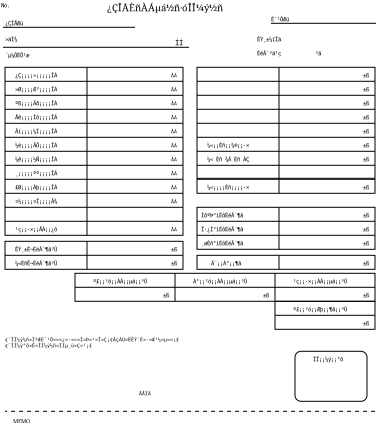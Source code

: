 <?xml version="1.0"?>
<diagram xmlns:dia="http://www.lysator.liu.se/~alla/dia/">
  <diagramdata>
    <attribute name="background">
      <color val="#ffffff"/>
    </attribute>
    <attribute name="paper">
      <composite type="paper">
        <attribute name="name">
          <string>#A4#</string>
        </attribute>
        <attribute name="tmargin">
          <real val="0"/>
        </attribute>
        <attribute name="bmargin">
          <real val="0"/>
        </attribute>
        <attribute name="lmargin">
          <real val="0"/>
        </attribute>
        <attribute name="rmargin">
          <real val="0"/>
        </attribute>
        <attribute name="is_portrait">
          <boolean val="true"/>
        </attribute>
        <attribute name="scaling">
          <real val="1"/>
        </attribute>
        <attribute name="fitto">
          <boolean val="false"/>
        </attribute>
      </composite>
    </attribute>
  </diagramdata>
  <layer name="&#199;&#216;&#183;&#202;" visible="true">
    <object type="Standard - Box" version="0" id="O0">
      <attribute name="obj_pos">
        <point val="4.9,14.8"/>
      </attribute>
      <attribute name="obj_bb">
        <rectangle val="4.89,14.79;19.91,16.21"/>
      </attribute>
      <attribute name="elem_corner">
        <point val="4.9,14.8"/>
      </attribute>
      <attribute name="elem_width">
        <real val="15"/>
      </attribute>
      <attribute name="elem_height">
        <real val="1.4"/>
      </attribute>
      <attribute name="border_width">
        <real val="0.02"/>
      </attribute>
      <attribute name="show_background">
        <boolean val="false"/>
      </attribute>
    </object>
    <object type="Standard - Box" version="0" id="O1">
      <attribute name="obj_pos">
        <point val="1.4,4.5"/>
      </attribute>
      <attribute name="obj_bb">
        <rectangle val="1.4,4.5;10.3,12.9"/>
      </attribute>
      <attribute name="elem_corner">
        <point val="1.4,4.5"/>
      </attribute>
      <attribute name="elem_width">
        <real val="8.9"/>
      </attribute>
      <attribute name="elem_height">
        <real val="8.4"/>
      </attribute>
      <attribute name="border_width">
        <real val="0"/>
      </attribute>
      <attribute name="show_background">
        <boolean val="false"/>
      </attribute>
    </object>
    <object type="Standard - Box" version="0" id="O2">
      <attribute name="obj_pos">
        <point val="1.4,13.2"/>
      </attribute>
      <attribute name="obj_bb">
        <rectangle val="1.4,13.2;10.3,14.6"/>
      </attribute>
      <attribute name="elem_corner">
        <point val="1.4,13.2"/>
      </attribute>
      <attribute name="elem_width">
        <real val="8.9"/>
      </attribute>
      <attribute name="elem_height">
        <real val="1.4"/>
      </attribute>
      <attribute name="border_width">
        <real val="0"/>
      </attribute>
      <attribute name="show_background">
        <boolean val="false"/>
      </attribute>
    </object>
    <object type="Standard - Box" version="0" id="O3">
      <attribute name="obj_pos">
        <point val="11,4.5"/>
      </attribute>
      <attribute name="obj_bb">
        <rectangle val="11,4.5;19.9,10.8"/>
      </attribute>
      <attribute name="elem_corner">
        <point val="11,4.5"/>
      </attribute>
      <attribute name="elem_width">
        <real val="8.9"/>
      </attribute>
      <attribute name="elem_height">
        <real val="6.3"/>
      </attribute>
      <attribute name="border_width">
        <real val="0"/>
      </attribute>
      <attribute name="show_background">
        <boolean val="false"/>
      </attribute>
    </object>
    <object type="Standard - Box" version="0" id="O4">
      <attribute name="obj_pos">
        <point val="11,11.5"/>
      </attribute>
      <attribute name="obj_bb">
        <rectangle val="11,11.5;19.9,13.6"/>
      </attribute>
      <attribute name="elem_corner">
        <point val="11,11.5"/>
      </attribute>
      <attribute name="elem_width">
        <real val="8.9"/>
      </attribute>
      <attribute name="elem_height">
        <real val="2.1"/>
      </attribute>
      <attribute name="border_width">
        <real val="0"/>
      </attribute>
      <attribute name="show_background">
        <boolean val="false"/>
      </attribute>
    </object>
    <object type="Standard - Box" version="0" id="O5">
      <attribute name="obj_pos">
        <point val="11,13.9"/>
      </attribute>
      <attribute name="obj_bb">
        <rectangle val="11,13.9;19.9,14.6"/>
      </attribute>
      <attribute name="elem_corner">
        <point val="11,13.9"/>
      </attribute>
      <attribute name="elem_width">
        <real val="8.9"/>
      </attribute>
      <attribute name="elem_height">
        <real val="0.7"/>
      </attribute>
      <attribute name="border_width">
        <real val="0"/>
      </attribute>
      <attribute name="show_background">
        <boolean val="false"/>
      </attribute>
    </object>
    <object type="Standard - Box" version="0" id="O6">
      <attribute name="obj_pos">
        <point val="15.9,18.7"/>
      </attribute>
      <attribute name="obj_bb">
        <rectangle val="15.9,18.7;19.5,21.2"/>
      </attribute>
      <attribute name="elem_corner">
        <point val="15.9,18.7"/>
      </attribute>
      <attribute name="elem_width">
        <real val="3.6"/>
      </attribute>
      <attribute name="elem_height">
        <real val="2.5"/>
      </attribute>
      <attribute name="border_width">
        <real val="0"/>
      </attribute>
      <attribute name="show_background">
        <boolean val="false"/>
      </attribute>
      <attribute name="corner_radius">
        <real val="0.3"/>
      </attribute>
    </object>
    <object type="Standard - Line" version="0" id="O7">
      <attribute name="obj_pos">
        <point val="15.1,4.5"/>
      </attribute>
      <attribute name="obj_bb">
        <rectangle val="15.1,4.5;15.1,10.8"/>
      </attribute>
      <attribute name="conn_endpoints">
        <point val="15.1,4.5"/>
        <point val="15.1,10.8"/>
      </attribute>
      <attribute name="numcp">
        <int val="1"/>
      </attribute>
      <attribute name="line_width">
        <real val="0"/>
      </attribute>
    </object>
    <object type="Standard - Line" version="0" id="O8">
      <attribute name="obj_pos">
        <point val="15.1,11.5"/>
      </attribute>
      <attribute name="obj_bb">
        <rectangle val="15.1,11.5;15.1,13.6"/>
      </attribute>
      <attribute name="conn_endpoints">
        <point val="15.1,11.5"/>
        <point val="15.1,13.6"/>
      </attribute>
      <attribute name="numcp">
        <int val="1"/>
      </attribute>
      <attribute name="line_width">
        <real val="0"/>
      </attribute>
    </object>
    <object type="Standard - Line" version="0" id="O9">
      <attribute name="obj_pos">
        <point val="15.1,13.9"/>
      </attribute>
      <attribute name="obj_bb">
        <rectangle val="15.1,13.9;15.1,14.6"/>
      </attribute>
      <attribute name="conn_endpoints">
        <point val="15.1,13.9"/>
        <point val="15.1,14.6"/>
      </attribute>
      <attribute name="numcp">
        <int val="1"/>
      </attribute>
      <attribute name="line_width">
        <real val="0"/>
      </attribute>
    </object>
    <object type="Standard - Line" version="0" id="O10">
      <attribute name="obj_pos">
        <point val="5.5,4.5"/>
      </attribute>
      <attribute name="obj_bb">
        <rectangle val="5.5,4.5;5.5,12.9"/>
      </attribute>
      <attribute name="conn_endpoints">
        <point val="5.5,4.5"/>
        <point val="5.5,12.9"/>
      </attribute>
      <attribute name="numcp">
        <int val="1"/>
      </attribute>
      <attribute name="line_width">
        <real val="0"/>
      </attribute>
    </object>
    <object type="Standard - Line" version="0" id="O11">
      <attribute name="obj_pos">
        <point val="5.5,13.2"/>
      </attribute>
      <attribute name="obj_bb">
        <rectangle val="5.5,13.2;5.5,14.6"/>
      </attribute>
      <attribute name="conn_endpoints">
        <point val="5.5,13.2"/>
        <point val="5.5,14.6"/>
      </attribute>
      <attribute name="numcp">
        <int val="1"/>
      </attribute>
      <attribute name="line_width">
        <real val="0"/>
      </attribute>
    </object>
    <object type="Standard - Line" version="0" id="O12">
      <attribute name="obj_pos">
        <point val="1.4,5.2"/>
      </attribute>
      <attribute name="obj_bb">
        <rectangle val="1.4,5.2;10.3,5.2"/>
      </attribute>
      <attribute name="conn_endpoints">
        <point val="1.4,5.2"/>
        <point val="10.3,5.2"/>
      </attribute>
      <attribute name="numcp">
        <int val="1"/>
      </attribute>
      <attribute name="line_width">
        <real val="0"/>
      </attribute>
    </object>
    <object type="Standard - Line" version="0" id="O13">
      <attribute name="obj_pos">
        <point val="1.4,5.9"/>
      </attribute>
      <attribute name="obj_bb">
        <rectangle val="1.4,5.9;10.3,5.9"/>
      </attribute>
      <attribute name="conn_endpoints">
        <point val="1.4,5.9"/>
        <point val="10.3,5.9"/>
      </attribute>
      <attribute name="numcp">
        <int val="1"/>
      </attribute>
      <attribute name="line_width">
        <real val="0"/>
      </attribute>
    </object>
    <object type="Standard - Line" version="0" id="O14">
      <attribute name="obj_pos">
        <point val="1.4,6.6"/>
      </attribute>
      <attribute name="obj_bb">
        <rectangle val="1.4,6.6;10.3,6.6"/>
      </attribute>
      <attribute name="conn_endpoints">
        <point val="1.4,6.6"/>
        <point val="10.3,6.6"/>
      </attribute>
      <attribute name="numcp">
        <int val="1"/>
      </attribute>
      <attribute name="line_width">
        <real val="0"/>
      </attribute>
    </object>
    <object type="Standard - Line" version="0" id="O15">
      <attribute name="obj_pos">
        <point val="1.4,7.3"/>
      </attribute>
      <attribute name="obj_bb">
        <rectangle val="1.4,7.3;10.3,7.3"/>
      </attribute>
      <attribute name="conn_endpoints">
        <point val="1.4,7.3"/>
        <point val="10.3,7.3"/>
      </attribute>
      <attribute name="numcp">
        <int val="1"/>
      </attribute>
      <attribute name="line_width">
        <real val="0"/>
      </attribute>
    </object>
    <object type="Standard - Line" version="0" id="O16">
      <attribute name="obj_pos">
        <point val="1.4,8"/>
      </attribute>
      <attribute name="obj_bb">
        <rectangle val="1.4,8;10.3,8"/>
      </attribute>
      <attribute name="conn_endpoints">
        <point val="1.4,8"/>
        <point val="10.3,8"/>
      </attribute>
      <attribute name="numcp">
        <int val="1"/>
      </attribute>
      <attribute name="line_width">
        <real val="0"/>
      </attribute>
    </object>
    <object type="Standard - Line" version="0" id="O17">
      <attribute name="obj_pos">
        <point val="1.4,8.7"/>
      </attribute>
      <attribute name="obj_bb">
        <rectangle val="1.4,8.7;10.3,8.7"/>
      </attribute>
      <attribute name="conn_endpoints">
        <point val="1.4,8.7"/>
        <point val="10.3,8.7"/>
      </attribute>
      <attribute name="numcp">
        <int val="1"/>
      </attribute>
      <attribute name="line_width">
        <real val="0"/>
      </attribute>
    </object>
    <object type="Standard - Line" version="0" id="O18">
      <attribute name="obj_pos">
        <point val="1.4,9.4"/>
      </attribute>
      <attribute name="obj_bb">
        <rectangle val="1.4,9.4;10.3,9.4"/>
      </attribute>
      <attribute name="conn_endpoints">
        <point val="1.4,9.4"/>
        <point val="10.3,9.4"/>
      </attribute>
      <attribute name="numcp">
        <int val="1"/>
      </attribute>
      <attribute name="line_width">
        <real val="0"/>
      </attribute>
    </object>
    <object type="Standard - Line" version="0" id="O19">
      <attribute name="obj_pos">
        <point val="1.4,10.1"/>
      </attribute>
      <attribute name="obj_bb">
        <rectangle val="1.4,10.1;10.3,10.1"/>
      </attribute>
      <attribute name="conn_endpoints">
        <point val="1.4,10.1"/>
        <point val="10.3,10.1"/>
      </attribute>
      <attribute name="numcp">
        <int val="1"/>
      </attribute>
      <attribute name="line_width">
        <real val="0"/>
      </attribute>
    </object>
    <object type="Standard - Line" version="0" id="O20">
      <attribute name="obj_pos">
        <point val="1.4,10.8"/>
      </attribute>
      <attribute name="obj_bb">
        <rectangle val="1.4,10.8;10.3,10.8"/>
      </attribute>
      <attribute name="conn_endpoints">
        <point val="1.4,10.8"/>
        <point val="10.3,10.8"/>
      </attribute>
      <attribute name="numcp">
        <int val="1"/>
      </attribute>
      <attribute name="line_width">
        <real val="0"/>
      </attribute>
    </object>
    <object type="Standard - Line" version="0" id="O21">
      <attribute name="obj_pos">
        <point val="1.4,11.5"/>
      </attribute>
      <attribute name="obj_bb">
        <rectangle val="1.4,11.5;10.3,11.5"/>
      </attribute>
      <attribute name="conn_endpoints">
        <point val="1.4,11.5"/>
        <point val="10.3,11.5"/>
      </attribute>
      <attribute name="numcp">
        <int val="1"/>
      </attribute>
      <attribute name="line_width">
        <real val="0"/>
      </attribute>
    </object>
    <object type="Standard - Line" version="0" id="O22">
      <attribute name="obj_pos">
        <point val="1.4,12.2"/>
      </attribute>
      <attribute name="obj_bb">
        <rectangle val="1.395,12.195;10.305,12.205"/>
      </attribute>
      <attribute name="conn_endpoints">
        <point val="1.4,12.2"/>
        <point val="10.3,12.2"/>
      </attribute>
      <attribute name="numcp">
        <int val="1"/>
      </attribute>
      <attribute name="line_width">
        <real val="0.01"/>
      </attribute>
    </object>
    <object type="Standard - Line" version="0" id="O23">
      <attribute name="obj_pos">
        <point val="11,5.2"/>
      </attribute>
      <attribute name="obj_bb">
        <rectangle val="11,5.2;19.9,5.2"/>
      </attribute>
      <attribute name="conn_endpoints">
        <point val="11,5.2"/>
        <point val="19.9,5.2"/>
      </attribute>
      <attribute name="numcp">
        <int val="1"/>
      </attribute>
      <attribute name="line_width">
        <real val="0"/>
      </attribute>
    </object>
    <object type="Standard - Line" version="0" id="O24">
      <attribute name="obj_pos">
        <point val="11,5.9"/>
      </attribute>
      <attribute name="obj_bb">
        <rectangle val="11,5.9;19.9,5.9"/>
      </attribute>
      <attribute name="conn_endpoints">
        <point val="11,5.9"/>
        <point val="19.9,5.9"/>
      </attribute>
      <attribute name="numcp">
        <int val="1"/>
      </attribute>
      <attribute name="line_width">
        <real val="0"/>
      </attribute>
    </object>
    <object type="Standard - Line" version="0" id="O25">
      <attribute name="obj_pos">
        <point val="11,6.6"/>
      </attribute>
      <attribute name="obj_bb">
        <rectangle val="11,6.6;19.9,6.6"/>
      </attribute>
      <attribute name="conn_endpoints">
        <point val="11,6.6"/>
        <point val="19.9,6.6"/>
      </attribute>
      <attribute name="numcp">
        <int val="1"/>
      </attribute>
      <attribute name="line_width">
        <real val="0"/>
      </attribute>
    </object>
    <object type="Standard - Line" version="0" id="O26">
      <attribute name="obj_pos">
        <point val="11,7.3"/>
      </attribute>
      <attribute name="obj_bb">
        <rectangle val="11,7.3;19.9,7.3"/>
      </attribute>
      <attribute name="conn_endpoints">
        <point val="11,7.3"/>
        <point val="19.9,7.3"/>
      </attribute>
      <attribute name="numcp">
        <int val="1"/>
      </attribute>
      <attribute name="line_width">
        <real val="0"/>
      </attribute>
    </object>
    <object type="Standard - Line" version="0" id="O27">
      <attribute name="obj_pos">
        <point val="11,8"/>
      </attribute>
      <attribute name="obj_bb">
        <rectangle val="10.995,7.995;19.905,8.005"/>
      </attribute>
      <attribute name="conn_endpoints">
        <point val="11,8"/>
        <point val="19.9,8"/>
      </attribute>
      <attribute name="numcp">
        <int val="1"/>
      </attribute>
      <attribute name="line_width">
        <real val="0.01"/>
      </attribute>
    </object>
    <object type="Standard - Line" version="0" id="O28">
      <attribute name="obj_pos">
        <point val="11,8.7"/>
      </attribute>
      <attribute name="obj_bb">
        <rectangle val="11,8.7;19.9,8.7"/>
      </attribute>
      <attribute name="conn_endpoints">
        <point val="11,8.7"/>
        <point val="19.9,8.7"/>
      </attribute>
      <attribute name="numcp">
        <int val="1"/>
      </attribute>
      <attribute name="line_width">
        <real val="0"/>
      </attribute>
    </object>
    <object type="Standard - Line" version="0" id="O29">
      <attribute name="obj_pos">
        <point val="11,9.4"/>
      </attribute>
      <attribute name="obj_bb">
        <rectangle val="11,9.4;19.9,9.4"/>
      </attribute>
      <attribute name="conn_endpoints">
        <point val="11,9.4"/>
        <point val="19.9,9.4"/>
      </attribute>
      <attribute name="numcp">
        <int val="1"/>
      </attribute>
      <attribute name="line_width">
        <real val="0"/>
      </attribute>
    </object>
    <object type="Standard - Line" version="0" id="O30">
      <attribute name="obj_pos">
        <point val="11,10.1"/>
      </attribute>
      <attribute name="obj_bb">
        <rectangle val="11,10.1;19.9,10.1"/>
      </attribute>
      <attribute name="conn_endpoints">
        <point val="11,10.1"/>
        <point val="19.9,10.1"/>
      </attribute>
      <attribute name="numcp">
        <int val="1"/>
      </attribute>
      <attribute name="line_width">
        <real val="0"/>
      </attribute>
    </object>
    <object type="Standard - Line" version="0" id="O31">
      <attribute name="obj_pos">
        <point val="11,12.2"/>
      </attribute>
      <attribute name="obj_bb">
        <rectangle val="11,12.2;19.9,12.2"/>
      </attribute>
      <attribute name="conn_endpoints">
        <point val="11,12.2"/>
        <point val="19.9,12.2"/>
      </attribute>
      <attribute name="numcp">
        <int val="1"/>
      </attribute>
      <attribute name="line_width">
        <real val="0"/>
      </attribute>
    </object>
    <object type="Standard - Line" version="0" id="O32">
      <attribute name="obj_pos">
        <point val="11,12.9"/>
      </attribute>
      <attribute name="obj_bb">
        <rectangle val="11,12.9;19.9,12.9"/>
      </attribute>
      <attribute name="conn_endpoints">
        <point val="11,12.9"/>
        <point val="19.9,12.9"/>
      </attribute>
      <attribute name="numcp">
        <int val="1"/>
      </attribute>
      <attribute name="line_width">
        <real val="0"/>
      </attribute>
    </object>
    <object type="Standard - Line" version="0" id="O33">
      <attribute name="obj_pos">
        <point val="1.4,13.9"/>
      </attribute>
      <attribute name="obj_bb">
        <rectangle val="1.4,13.9;10.3,13.9"/>
      </attribute>
      <attribute name="conn_endpoints">
        <point val="1.4,13.9"/>
        <point val="10.3,13.9"/>
      </attribute>
      <attribute name="numcp">
        <int val="1"/>
      </attribute>
      <attribute name="line_width">
        <real val="0"/>
      </attribute>
      <connections>
        <connection handle="0" to="O2" connection="3"/>
        <connection handle="1" to="O2" connection="4"/>
      </connections>
    </object>
    <object type="Standard - Line" version="0" id="O34">
      <attribute name="obj_pos">
        <point val="14.9,15.5"/>
      </attribute>
      <attribute name="obj_bb">
        <rectangle val="14.9,15.5;19.9,15.5"/>
      </attribute>
      <attribute name="conn_endpoints">
        <point val="14.9,15.5"/>
        <point val="19.9,15.5"/>
      </attribute>
      <attribute name="numcp">
        <int val="1"/>
      </attribute>
      <attribute name="line_width">
        <real val="0"/>
      </attribute>
      <connections>
        <connection handle="0" to="O41" connection="0"/>
        <connection handle="1" to="O0" connection="4"/>
      </connections>
    </object>
    <object type="Standard - Box" version="0" id="O35">
      <attribute name="obj_pos">
        <point val="14.9,16.2"/>
      </attribute>
      <attribute name="obj_bb">
        <rectangle val="14.89,16.19;19.91,17.61"/>
      </attribute>
      <attribute name="elem_corner">
        <point val="14.9,16.2"/>
      </attribute>
      <attribute name="elem_width">
        <real val="5"/>
      </attribute>
      <attribute name="elem_height">
        <real val="1.4"/>
      </attribute>
      <attribute name="border_width">
        <real val="0.02"/>
      </attribute>
      <attribute name="show_background">
        <boolean val="false"/>
      </attribute>
    </object>
    <object type="Standard - Line" version="0" id="O36">
      <attribute name="obj_pos">
        <point val="14.9,16.9"/>
      </attribute>
      <attribute name="obj_bb">
        <rectangle val="14.9,16.9;19.9,16.9"/>
      </attribute>
      <attribute name="conn_endpoints">
        <point val="14.9,16.9"/>
        <point val="19.9,16.9"/>
      </attribute>
      <attribute name="numcp">
        <int val="1"/>
      </attribute>
      <attribute name="line_width">
        <real val="0"/>
      </attribute>
      <connections>
        <connection handle="0" to="O35" connection="3"/>
        <connection handle="1" to="O35" connection="4"/>
      </connections>
    </object>
    <object type="Standard - Line" version="0" id="O37">
      <attribute name="obj_pos">
        <point val="9.9,15.5"/>
      </attribute>
      <attribute name="obj_bb">
        <rectangle val="9.9,15.5;14.9,15.5"/>
      </attribute>
      <attribute name="conn_endpoints">
        <point val="9.9,15.5"/>
        <point val="14.9,15.5"/>
      </attribute>
      <attribute name="numcp">
        <int val="1"/>
      </attribute>
      <attribute name="line_width">
        <real val="0"/>
      </attribute>
      <connections>
        <connection handle="0" to="O42" connection="0"/>
        <connection handle="1" to="O41" connection="0"/>
      </connections>
    </object>
    <object type="Standard - Line" version="0" id="O38">
      <attribute name="obj_pos">
        <point val="4.9,15.5"/>
      </attribute>
      <attribute name="obj_bb">
        <rectangle val="4.9,15.5;9.9,15.5"/>
      </attribute>
      <attribute name="conn_endpoints">
        <point val="4.9,15.5"/>
        <point val="9.9,15.5"/>
      </attribute>
      <attribute name="numcp">
        <int val="1"/>
      </attribute>
      <attribute name="line_width">
        <real val="0"/>
      </attribute>
      <connections>
        <connection handle="0" to="O0" connection="3"/>
      </connections>
    </object>
    <object type="Standard - Line" version="0" id="O39">
      <attribute name="obj_pos">
        <point val="19.9,21.7"/>
      </attribute>
      <attribute name="obj_bb">
        <rectangle val="1.4,21.7;19.9,21.7"/>
      </attribute>
      <attribute name="conn_endpoints">
        <point val="19.9,21.7"/>
        <point val="1.4,21.7"/>
      </attribute>
      <attribute name="numcp">
        <int val="1"/>
      </attribute>
      <attribute name="line_width">
        <real val="0"/>
      </attribute>
      <attribute name="line_style">
        <enum val="1"/>
      </attribute>
      <attribute name="dashlength">
        <real val="0.2"/>
      </attribute>
    </object>
    <object type="Standard - Line" version="0" id="O40">
      <attribute name="obj_pos">
        <point val="1.3,3.5"/>
      </attribute>
      <attribute name="obj_bb">
        <rectangle val="1.3,3.5;10.6,3.5"/>
      </attribute>
      <attribute name="conn_endpoints">
        <point val="1.3,3.5"/>
        <point val="10.6,3.5"/>
      </attribute>
      <attribute name="numcp">
        <int val="1"/>
      </attribute>
      <attribute name="line_width">
        <real val="0"/>
      </attribute>
    </object>
    <object type="Standard - Line" version="0" id="O41">
      <attribute name="obj_pos">
        <point val="14.9,16.2"/>
      </attribute>
      <attribute name="obj_bb">
        <rectangle val="14.9,14.8;14.9,16.2"/>
      </attribute>
      <attribute name="conn_endpoints">
        <point val="14.9,16.2"/>
        <point val="14.9,14.8"/>
      </attribute>
      <attribute name="numcp">
        <int val="1"/>
      </attribute>
      <attribute name="line_width">
        <real val="0"/>
      </attribute>
      <connections>
        <connection handle="0" to="O35" connection="0"/>
      </connections>
    </object>
    <object type="Standard - Line" version="0" id="O42">
      <attribute name="obj_pos">
        <point val="9.9,16.2"/>
      </attribute>
      <attribute name="obj_bb">
        <rectangle val="9.9,14.8;9.9,16.2"/>
      </attribute>
      <attribute name="conn_endpoints">
        <point val="9.9,16.2"/>
        <point val="9.9,14.8"/>
      </attribute>
      <attribute name="numcp">
        <int val="1"/>
      </attribute>
      <attribute name="line_width">
        <real val="0"/>
      </attribute>
    </object>
    <object type="Standard - Line" version="0" id="O43">
      <attribute name="obj_pos">
        <point val="11,10.05"/>
      </attribute>
      <attribute name="obj_bb">
        <rectangle val="11,10.05;19.9,10.05"/>
      </attribute>
      <attribute name="conn_endpoints">
        <point val="11,10.05"/>
        <point val="19.9,10.05"/>
      </attribute>
      <attribute name="numcp">
        <int val="1"/>
      </attribute>
      <attribute name="line_width">
        <real val="0"/>
      </attribute>
    </object>
    <object type="Standard - Line" version="0" id="O44">
      <attribute name="obj_pos">
        <point val="14.7,2.3"/>
      </attribute>
      <attribute name="obj_bb">
        <rectangle val="14.7,2.3;20.2,2.3"/>
      </attribute>
      <attribute name="conn_endpoints">
        <point val="14.7,2.3"/>
        <point val="20.2,2.3"/>
      </attribute>
      <attribute name="numcp">
        <int val="1"/>
      </attribute>
      <attribute name="line_width">
        <real val="0"/>
      </attribute>
    </object>
    <object type="Standard - Line" version="0" id="O45">
      <attribute name="obj_pos">
        <point val="1.3,2.5"/>
      </attribute>
      <attribute name="obj_bb">
        <rectangle val="1.3,2.5;7.9,2.5"/>
      </attribute>
      <attribute name="conn_endpoints">
        <point val="1.3,2.5"/>
        <point val="7.9,2.5"/>
      </attribute>
      <attribute name="numcp">
        <int val="1"/>
      </attribute>
      <attribute name="line_width">
        <real val="0"/>
      </attribute>
    </object>
  </layer>
  <layer name="&#202;&#184;&#187;&#250;" visible="true">
    <object type="Standard - Text" version="0" id="O46">
      <attribute name="obj_pos">
        <point val="1.4,2.4"/>
      </attribute>
      <attribute name="obj_bb">
        <rectangle val="1.4,2.14;2.461,2.49"/>
      </attribute>
      <attribute name="text">
        <composite type="text">
          <attribute name="string">
            <string>#&#191;&#199;&#206;&#197;&#198;&#252;#</string>
          </attribute>
          <attribute name="font">
            <font name="Courier"/>
          </attribute>
          <attribute name="height">
            <real val="0.35"/>
          </attribute>
          <attribute name="pos">
            <point val="1.4,2.4"/>
          </attribute>
          <attribute name="color">
            <color val="#000000"/>
          </attribute>
          <attribute name="alignment">
            <enum val="0"/>
          </attribute>
        </composite>
      </attribute>
    </object>
    <object type="Standard - Text" version="0" id="O47">
      <attribute name="obj_pos">
        <point val="6.5,1.7"/>
      </attribute>
      <attribute name="obj_bb">
        <rectangle val="6.5,1.238;12.56,1.838"/>
      </attribute>
      <attribute name="text">
        <composite type="text">
          <attribute name="string">
            <string>#&#191;&#199;&#206;&#197;&#200;&#241;&#192;&#193;&#181;&#225;&#189;&#241;&#183;&#243;&#206;&#206;&#188;&#253;&#189;&#241;#</string>
          </attribute>
          <attribute name="font">
            <font name="Times-Roman"/>
          </attribute>
          <attribute name="height">
            <real val="0.6"/>
          </attribute>
          <attribute name="pos">
            <point val="6.5,1.7"/>
          </attribute>
          <attribute name="color">
            <color val="#000000"/>
          </attribute>
          <attribute name="alignment">
            <enum val="0"/>
          </attribute>
        </composite>
      </attribute>
    </object>
    <object type="Standard - Text" version="0" id="O48">
      <attribute name="obj_pos">
        <point val="14,3.2"/>
      </attribute>
      <attribute name="obj_bb">
        <rectangle val="14,2.94;15.414,3.29"/>
      </attribute>
      <attribute name="text">
        <composite type="text">
          <attribute name="string">
            <string>#&#202;&#221;&#184;&#177;&#188;&#239;&#206;&#224;#</string>
          </attribute>
          <attribute name="font">
            <font name="Courier"/>
          </attribute>
          <attribute name="height">
            <real val="0.35"/>
          </attribute>
          <attribute name="pos">
            <point val="14,3.2"/>
          </attribute>
          <attribute name="color">
            <color val="#000000"/>
          </attribute>
          <attribute name="alignment">
            <enum val="0"/>
          </attribute>
        </composite>
      </attribute>
    </object>
    <object type="Standard - Text" version="0" id="O49">
      <attribute name="obj_pos">
        <point val="14,3.9"/>
      </attribute>
      <attribute name="obj_bb">
        <rectangle val="14,3.64;15.414,3.99"/>
      </attribute>
      <attribute name="text">
        <composite type="text">
          <attribute name="string">
            <string>#&#201;&#233;&#195;&#180;&#179;&#228;&#185;&#231;#</string>
          </attribute>
          <attribute name="font">
            <font name="Courier"/>
          </attribute>
          <attribute name="height">
            <real val="0.35"/>
          </attribute>
          <attribute name="pos">
            <point val="14,3.9"/>
          </attribute>
          <attribute name="color">
            <color val="#000000"/>
          </attribute>
          <attribute name="alignment">
            <enum val="0"/>
          </attribute>
        </composite>
      </attribute>
    </object>
    <object type="Standard - Text" version="0" id="O50">
      <attribute name="obj_pos">
        <point val="16.9,3.9"/>
      </attribute>
      <attribute name="obj_bb">
        <rectangle val="16.9,3.64;17.253,3.99"/>
      </attribute>
      <attribute name="text">
        <composite type="text">
          <attribute name="string">
            <string>#&#179;&#228;#</string>
          </attribute>
          <attribute name="font">
            <font name="Courier"/>
          </attribute>
          <attribute name="height">
            <real val="0.35"/>
          </attribute>
          <attribute name="pos">
            <point val="16.9,3.9"/>
          </attribute>
          <attribute name="color">
            <color val="#000000"/>
          </attribute>
          <attribute name="alignment">
            <enum val="0"/>
          </attribute>
        </composite>
      </attribute>
    </object>
    <object type="Standard - Text" version="0" id="O51">
      <attribute name="obj_pos">
        <point val="1.4,3.2"/>
      </attribute>
      <attribute name="obj_bb">
        <rectangle val="1.4,2.94;2.107,3.29"/>
      </attribute>
      <attribute name="text">
        <composite type="text">
          <attribute name="string">
            <string>#&#187;&#225;&#204;&#190;#</string>
          </attribute>
          <attribute name="font">
            <font name="Courier"/>
          </attribute>
          <attribute name="height">
            <real val="0.35"/>
          </attribute>
          <attribute name="pos">
            <point val="1.4,3.2"/>
          </attribute>
          <attribute name="color">
            <color val="#000000"/>
          </attribute>
          <attribute name="alignment">
            <enum val="0"/>
          </attribute>
        </composite>
      </attribute>
    </object>
    <object type="Standard - Text" version="0" id="O52">
      <attribute name="obj_pos">
        <point val="9.9,3.4"/>
      </attribute>
      <attribute name="obj_bb">
        <rectangle val="9.9,3.065;10.354,3.515"/>
      </attribute>
      <attribute name="text">
        <composite type="text">
          <attribute name="string">
            <string>#&#205;&#205;#</string>
          </attribute>
          <attribute name="font">
            <font name="Courier"/>
          </attribute>
          <attribute name="height">
            <real val="0.45"/>
          </attribute>
          <attribute name="pos">
            <point val="9.9,3.4"/>
          </attribute>
          <attribute name="color">
            <color val="#000000"/>
          </attribute>
          <attribute name="alignment">
            <enum val="0"/>
          </attribute>
        </composite>
      </attribute>
    </object>
    <object type="Standard - Text" version="0" id="O53">
      <attribute name="obj_pos">
        <point val="1.4,4"/>
      </attribute>
      <attribute name="obj_bb">
        <rectangle val="1.4,3.74;2.814,4.09"/>
      </attribute>
      <attribute name="text">
        <composite type="text">
          <attribute name="string">
            <string>#&#180;&#181;&#188;&#212;&#200;&#214;&#185;&#230;#</string>
          </attribute>
          <attribute name="font">
            <font name="Courier"/>
          </attribute>
          <attribute name="height">
            <real val="0.35"/>
          </attribute>
          <attribute name="pos">
            <point val="1.4,4"/>
          </attribute>
          <attribute name="color">
            <color val="#000000"/>
          </attribute>
          <attribute name="alignment">
            <enum val="0"/>
          </attribute>
        </composite>
      </attribute>
    </object>
    <object type="Standard - Text" version="0" id="O54">
      <attribute name="obj_pos">
        <point val="1.9,5"/>
      </attribute>
      <attribute name="obj_bb">
        <rectangle val="1.9,4.74;4.375,5.09"/>
      </attribute>
      <attribute name="text">
        <composite type="text">
          <attribute name="string">
            <string>#&#191;&#199;&#161;&#161;&#161;&#161;&#187;&#161;&#161;&#161;&#161;&#161;&#206;&#193;#</string>
          </attribute>
          <attribute name="font">
            <font name="Courier"/>
          </attribute>
          <attribute name="height">
            <real val="0.35"/>
          </attribute>
          <attribute name="pos">
            <point val="1.9,5"/>
          </attribute>
          <attribute name="color">
            <color val="#000000"/>
          </attribute>
          <attribute name="alignment">
            <enum val="0"/>
          </attribute>
        </composite>
      </attribute>
    </object>
    <object type="Standard - Text" version="0" id="O55">
      <attribute name="obj_pos">
        <point val="1.9,5.7"/>
      </attribute>
      <attribute name="obj_bb">
        <rectangle val="1.9,5.44;4.375,5.79"/>
      </attribute>
      <attribute name="text">
        <composite type="text">
          <attribute name="string">
            <string>#&#187;&#216;&#161;&#161;&#161;&#161;&#198;&#179;&#161;&#161;&#161;&#161;&#206;&#193;#</string>
          </attribute>
          <attribute name="font">
            <font name="Courier"/>
          </attribute>
          <attribute name="height">
            <real val="0.35"/>
          </attribute>
          <attribute name="pos">
            <point val="1.9,5.7"/>
          </attribute>
          <attribute name="color">
            <color val="#000000"/>
          </attribute>
          <attribute name="alignment">
            <enum val="0"/>
          </attribute>
        </composite>
      </attribute>
    </object>
    <object type="Standard - Text" version="0" id="O56">
      <attribute name="obj_pos">
        <point val="1.9,6.4"/>
      </attribute>
      <attribute name="obj_bb">
        <rectangle val="1.9,6.14;4.375,6.49"/>
      </attribute>
      <attribute name="text">
        <composite type="text">
          <attribute name="string">
            <string>#&#186;&#223;&#161;&#161;&#161;&#161;&#194;&#240;&#161;&#161;&#161;&#161;&#206;&#193;#</string>
          </attribute>
          <attribute name="font">
            <font name="Courier"/>
          </attribute>
          <attribute name="height">
            <real val="0.35"/>
          </attribute>
          <attribute name="pos">
            <point val="1.9,6.4"/>
          </attribute>
          <attribute name="color">
            <color val="#000000"/>
          </attribute>
          <attribute name="alignment">
            <enum val="0"/>
          </attribute>
        </composite>
      </attribute>
    </object>
    <object type="Standard - Text" version="0" id="O57">
      <attribute name="obj_pos">
        <point val="1.9,7.1"/>
      </attribute>
      <attribute name="obj_bb">
        <rectangle val="1.9,6.84;4.375,7.19"/>
      </attribute>
      <attribute name="text">
        <composite type="text">
          <attribute name="string">
            <string>#&#197;&#234;&#161;&#161;&#161;&#161;&#204;&#244;&#161;&#161;&#161;&#161;&#206;&#193;#</string>
          </attribute>
          <attribute name="font">
            <font name="Courier"/>
          </attribute>
          <attribute name="height">
            <real val="0.35"/>
          </attribute>
          <attribute name="pos">
            <point val="1.9,7.1"/>
          </attribute>
          <attribute name="color">
            <color val="#000000"/>
          </attribute>
          <attribute name="alignment">
            <enum val="0"/>
          </attribute>
        </composite>
      </attribute>
    </object>
    <object type="Standard - Text" version="0" id="O58">
      <attribute name="obj_pos">
        <point val="1.9,7.8"/>
      </attribute>
      <attribute name="obj_bb">
        <rectangle val="1.9,7.54;4.375,7.89"/>
      </attribute>
      <attribute name="text">
        <composite type="text">
          <attribute name="string">
            <string>#&#195;&#237;&#161;&#161;&#161;&#161;&#188;&#205;&#161;&#161;&#161;&#161;&#206;&#193;#</string>
          </attribute>
          <attribute name="font">
            <font name="Courier"/>
          </attribute>
          <attribute name="height">
            <real val="0.35"/>
          </attribute>
          <attribute name="pos">
            <point val="1.9,7.8"/>
          </attribute>
          <attribute name="color">
            <color val="#000000"/>
          </attribute>
          <attribute name="alignment">
            <enum val="0"/>
          </attribute>
        </composite>
      </attribute>
    </object>
    <object type="Standard - Text" version="0" id="O59">
      <attribute name="obj_pos">
        <point val="1.9,8.5"/>
      </attribute>
      <attribute name="obj_bb">
        <rectangle val="1.9,8.24;4.375,8.59"/>
      </attribute>
      <attribute name="text">
        <composite type="text">
          <attribute name="string">
            <string>#&#189;&#232;&#161;&#161;&#161;&#161;&#195;&#214;&#161;&#161;&#161;&#161;&#206;&#193;#</string>
          </attribute>
          <attribute name="font">
            <font name="Courier"/>
          </attribute>
          <attribute name="height">
            <real val="0.35"/>
          </attribute>
          <attribute name="pos">
            <point val="1.9,8.5"/>
          </attribute>
          <attribute name="color">
            <color val="#000000"/>
          </attribute>
          <attribute name="alignment">
            <enum val="0"/>
          </attribute>
        </composite>
      </attribute>
    </object>
    <object type="Standard - Text" version="0" id="O60">
      <attribute name="obj_pos">
        <point val="1.9,9.2"/>
      </attribute>
      <attribute name="obj_bb">
        <rectangle val="1.9,8.94;4.375,9.29"/>
      </attribute>
      <attribute name="text">
        <composite type="text">
          <attribute name="string">
            <string>#&#188;&#234;&#161;&#161;&#161;&#161;&#189;&#209;&#161;&#161;&#161;&#161;&#206;&#193;#</string>
          </attribute>
          <attribute name="font">
            <font name="Courier"/>
          </attribute>
          <attribute name="height">
            <real val="0.35"/>
          </attribute>
          <attribute name="pos">
            <point val="1.9,9.2"/>
          </attribute>
          <attribute name="color">
            <color val="#000000"/>
          </attribute>
          <attribute name="alignment">
            <enum val="0"/>
          </attribute>
        </composite>
      </attribute>
    </object>
    <object type="Standard - Text" version="0" id="O61">
      <attribute name="obj_pos">
        <point val="1.9,9.9"/>
      </attribute>
      <attribute name="obj_bb">
        <rectangle val="1.9,9.64;4.375,9.99"/>
      </attribute>
      <attribute name="text">
        <composite type="text">
          <attribute name="string">
            <string>#&#184;&#161;&#161;&#161;&#161;&#161;&#186;&#186;&#161;&#161;&#161;&#161;&#206;&#193;#</string>
          </attribute>
          <attribute name="font">
            <font name="Courier"/>
          </attribute>
          <attribute name="height">
            <real val="0.35"/>
          </attribute>
          <attribute name="pos">
            <point val="1.9,9.9"/>
          </attribute>
          <attribute name="color">
            <color val="#000000"/>
          </attribute>
          <attribute name="alignment">
            <enum val="0"/>
          </attribute>
        </composite>
      </attribute>
    </object>
    <object type="Standard - Text" version="0" id="O62">
      <attribute name="obj_pos">
        <point val="1.9,10.6"/>
      </attribute>
      <attribute name="obj_bb">
        <rectangle val="1.9,10.34;4.375,10.69"/>
      </attribute>
      <attribute name="text">
        <composite type="text">
          <attribute name="string">
            <string>#&#163;&#216;&#161;&#161;&#161;&#161;&#192;&#254;&#161;&#161;&#161;&#161;&#206;&#193;#</string>
          </attribute>
          <attribute name="font">
            <font name="Courier"/>
          </attribute>
          <attribute name="height">
            <real val="0.35"/>
          </attribute>
          <attribute name="pos">
            <point val="1.9,10.6"/>
          </attribute>
          <attribute name="color">
            <color val="#000000"/>
          </attribute>
          <attribute name="alignment">
            <enum val="0"/>
          </attribute>
        </composite>
      </attribute>
    </object>
    <object type="Standard - Text" version="0" id="O63">
      <attribute name="obj_pos">
        <point val="1.9,11.3"/>
      </attribute>
      <attribute name="obj_bb">
        <rectangle val="1.9,11.04;4.375,11.39"/>
      </attribute>
      <attribute name="text">
        <composite type="text">
          <attribute name="string">
            <string>#&#164;&#189;&#161;&#161;&#161;&#161;&#164;&#206;&#161;&#161;&#161;&#161;&#194;&#190;#</string>
          </attribute>
          <attribute name="font">
            <font name="Courier"/>
          </attribute>
          <attribute name="height">
            <real val="0.35"/>
          </attribute>
          <attribute name="pos">
            <point val="1.9,11.3"/>
          </attribute>
          <attribute name="color">
            <color val="#000000"/>
          </attribute>
          <attribute name="alignment">
            <enum val="0"/>
          </attribute>
        </composite>
      </attribute>
    </object>
    <object type="Standard - Text" version="0" id="O64">
      <attribute name="obj_pos">
        <point val="1.9,12.7"/>
      </attribute>
      <attribute name="obj_bb">
        <rectangle val="1.9,12.44;4.375,12.79"/>
      </attribute>
      <attribute name="text">
        <composite type="text">
          <attribute name="string">
            <string>#&#185;&#231;&#161;&#161;&#183;&#215;&#161;&#161;&#197;&#192;&#161;&#161;&#191;&#244;#</string>
          </attribute>
          <attribute name="font">
            <font name="Courier"/>
          </attribute>
          <attribute name="height">
            <real val="0.35"/>
          </attribute>
          <attribute name="pos">
            <point val="1.9,12.7"/>
          </attribute>
          <attribute name="color">
            <color val="#000000"/>
          </attribute>
          <attribute name="alignment">
            <enum val="0"/>
          </attribute>
        </composite>
      </attribute>
    </object>
    <object type="Standard - Text" version="0" id="O65">
      <attribute name="obj_pos">
        <point val="1.9,13.7"/>
      </attribute>
      <attribute name="obj_bb">
        <rectangle val="1.9,13.44;4.375,13.79"/>
      </attribute>
      <attribute name="text">
        <composite type="text">
          <attribute name="string">
            <string>#&#202;&#221;&#184;&#177;&#202;&#172;&#201;&#233;&#195;&#180;&#182;&#226;&#179;&#219;#</string>
          </attribute>
          <attribute name="font">
            <font name="Courier"/>
          </attribute>
          <attribute name="height">
            <real val="0.35"/>
          </attribute>
          <attribute name="pos">
            <point val="1.9,13.7"/>
          </attribute>
          <attribute name="color">
            <color val="#000000"/>
          </attribute>
          <attribute name="alignment">
            <enum val="0"/>
          </attribute>
        </composite>
      </attribute>
    </object>
    <object type="Standard - Text" version="0" id="O66">
      <attribute name="obj_pos">
        <point val="1.9,14.4"/>
      </attribute>
      <attribute name="obj_bb">
        <rectangle val="1.9,14.14;4.375,14.49"/>
      </attribute>
      <attribute name="text">
        <composite type="text">
          <attribute name="string">
            <string>#&#188;&#171;&#200;&#241;&#202;&#172;&#201;&#233;&#195;&#180;&#182;&#226;&#179;&#219;#</string>
          </attribute>
          <attribute name="font">
            <font name="Courier"/>
          </attribute>
          <attribute name="height">
            <real val="0.35"/>
          </attribute>
          <attribute name="pos">
            <point val="1.9,14.4"/>
          </attribute>
          <attribute name="color">
            <color val="#000000"/>
          </attribute>
          <attribute name="alignment">
            <enum val="0"/>
          </attribute>
        </composite>
      </attribute>
    </object>
    <object type="Standard - Text" version="0" id="O67">
      <attribute name="obj_pos">
        <point val="9.7,5"/>
      </attribute>
      <attribute name="obj_bb">
        <rectangle val="9.7,4.777;10.003,5.077"/>
      </attribute>
      <attribute name="text">
        <composite type="text">
          <attribute name="string">
            <string>#&#197;&#192;#</string>
          </attribute>
          <attribute name="font">
            <font name="Courier"/>
          </attribute>
          <attribute name="height">
            <real val="0.3"/>
          </attribute>
          <attribute name="pos">
            <point val="9.7,5"/>
          </attribute>
          <attribute name="color">
            <color val="#000000"/>
          </attribute>
          <attribute name="alignment">
            <enum val="0"/>
          </attribute>
        </composite>
      </attribute>
    </object>
    <object type="Standard - Text" version="0" id="O68">
      <attribute name="obj_pos">
        <point val="11.5,8.5"/>
      </attribute>
      <attribute name="obj_bb">
        <rectangle val="11.5,8.24;13.975,8.59"/>
      </attribute>
      <attribute name="text">
        <composite type="text">
          <attribute name="string">
            <string>#&#188;&#171;&#161;&#161;&#200;&#241;&#161;&#161;&#190;&#174;&#161;&#161;&#183;&#215;#</string>
          </attribute>
          <attribute name="font">
            <font name="Courier"/>
          </attribute>
          <attribute name="height">
            <real val="0.35"/>
          </attribute>
          <attribute name="pos">
            <point val="11.5,8.5"/>
          </attribute>
          <attribute name="color">
            <color val="#000000"/>
          </attribute>
          <attribute name="alignment">
            <enum val="0"/>
          </attribute>
        </composite>
      </attribute>
    </object>
    <object type="Standard - Text" version="0" id="O69">
      <attribute name="obj_pos">
        <point val="11.5,10.6"/>
      </attribute>
      <attribute name="obj_bb">
        <rectangle val="11.5,10.34;13.975,10.69"/>
      </attribute>
      <attribute name="text">
        <composite type="text">
          <attribute name="string">
            <string>#&#188;&#171;&#161;&#161;&#161;&#161;&#200;&#241;&#161;&#161;&#161;&#161;&#183;&#215;#</string>
          </attribute>
          <attribute name="font">
            <font name="Courier"/>
          </attribute>
          <attribute name="height">
            <real val="0.35"/>
          </attribute>
          <attribute name="pos">
            <point val="11.5,10.6"/>
          </attribute>
          <attribute name="color">
            <color val="#000000"/>
          </attribute>
          <attribute name="alignment">
            <enum val="0"/>
          </attribute>
        </composite>
      </attribute>
    </object>
    <object type="Standard - Text" version="0" id="O70">
      <attribute name="obj_pos">
        <point val="11.2,12"/>
      </attribute>
      <attribute name="obj_bb">
        <rectangle val="11.2,11.74;13.675,12.09"/>
      </attribute>
      <attribute name="text">
        <composite type="text">
          <attribute name="string">
            <string>#&#204;&#244;&#186;&#222;&#176;&#236;&#201;&#244;&#201;&#233;&#195;&#180;&#182;&#226;#</string>
          </attribute>
          <attribute name="font">
            <font name="Courier"/>
          </attribute>
          <attribute name="height">
            <real val="0.35"/>
          </attribute>
          <attribute name="pos">
            <point val="11.2,12"/>
          </attribute>
          <attribute name="color">
            <color val="#000000"/>
          </attribute>
          <attribute name="alignment">
            <enum val="0"/>
          </attribute>
        </composite>
      </attribute>
    </object>
    <object type="Standard - Text" version="0" id="O71">
      <attribute name="obj_pos">
        <point val="11.2,12.7"/>
      </attribute>
      <attribute name="obj_bb">
        <rectangle val="11.2,12.44;13.675,12.79"/>
      </attribute>
      <attribute name="text">
        <composite type="text">
          <attribute name="string">
            <string>#&#207;&#183;&#191;&#205;&#176;&#236;&#201;&#244;&#201;&#233;&#195;&#180;&#182;&#226;#</string>
          </attribute>
          <attribute name="font">
            <font name="Courier"/>
          </attribute>
          <attribute name="height">
            <real val="0.35"/>
          </attribute>
          <attribute name="pos">
            <point val="11.2,12.7"/>
          </attribute>
          <attribute name="color">
            <color val="#000000"/>
          </attribute>
          <attribute name="alignment">
            <enum val="0"/>
          </attribute>
        </composite>
      </attribute>
    </object>
    <object type="Standard - Text" version="0" id="O72">
      <attribute name="obj_pos">
        <point val="11.2,13.4"/>
      </attribute>
      <attribute name="obj_bb">
        <rectangle val="11.2,13.14;13.675,13.49"/>
      </attribute>
      <attribute name="text">
        <composite type="text">
          <attribute name="string">
            <string>#&#184;&#248;&#200;&#241;&#176;&#236;&#201;&#244;&#201;&#233;&#195;&#180;&#182;&#226;#</string>
          </attribute>
          <attribute name="font">
            <font name="Courier"/>
          </attribute>
          <attribute name="height">
            <real val="0.35"/>
          </attribute>
          <attribute name="pos">
            <point val="11.2,13.4"/>
          </attribute>
          <attribute name="color">
            <color val="#000000"/>
          </attribute>
          <attribute name="alignment">
            <enum val="0"/>
          </attribute>
        </composite>
      </attribute>
    </object>
    <object type="Standard - Text" version="0" id="O73">
      <attribute name="obj_pos">
        <point val="11.7,14.4"/>
      </attribute>
      <attribute name="obj_bb">
        <rectangle val="11.7,14.14;13.467,14.49"/>
      </attribute>
      <attribute name="text">
        <composite type="text">
          <attribute name="string">
            <string>#&#196;&#180;&#161;&#161;&#192;&#176;&#161;&#161;&#182;&#226;#</string>
          </attribute>
          <attribute name="font">
            <font name="Courier"/>
          </attribute>
          <attribute name="height">
            <real val="0.35"/>
          </attribute>
          <attribute name="pos">
            <point val="11.7,14.4"/>
          </attribute>
          <attribute name="color">
            <color val="#000000"/>
          </attribute>
          <attribute name="alignment">
            <enum val="0"/>
          </attribute>
        </composite>
      </attribute>
    </object>
    <object type="Standard - Text" version="0" id="O74">
      <attribute name="obj_pos">
        <point val="19.3,5"/>
      </attribute>
      <attribute name="obj_bb">
        <rectangle val="19.3,4.74;19.654,5.09"/>
      </attribute>
      <attribute name="text">
        <composite type="text">
          <attribute name="string">
            <string>#&#177;&#223;#</string>
          </attribute>
          <attribute name="font">
            <font name="Courier"/>
          </attribute>
          <attribute name="height">
            <real val="0.35"/>
          </attribute>
          <attribute name="pos">
            <point val="19.3,5"/>
          </attribute>
          <attribute name="color">
            <color val="#000000"/>
          </attribute>
          <attribute name="alignment">
            <enum val="0"/>
          </attribute>
        </composite>
      </attribute>
    </object>
    <object type="Standard - Text" version="0" id="O75">
      <attribute name="obj_pos">
        <point val="5.8,15.3"/>
      </attribute>
      <attribute name="obj_bb">
        <rectangle val="5.8,15.04;8.982,15.39"/>
      </attribute>
      <attribute name="text">
        <composite type="text">
          <attribute name="string">
            <string>#&#186;&#163;&#161;&#161;&#178;&#243;&#161;&#161;&#192;&#193;&#161;&#161;&#181;&#225;&#161;&#161;&#179;&#219;#</string>
          </attribute>
          <attribute name="font">
            <font name="Courier"/>
          </attribute>
          <attribute name="height">
            <real val="0.35"/>
          </attribute>
          <attribute name="pos">
            <point val="5.8,15.3"/>
          </attribute>
          <attribute name="color">
            <color val="#000000"/>
          </attribute>
          <attribute name="alignment">
            <enum val="0"/>
          </attribute>
        </composite>
      </attribute>
    </object>
    <object type="Standard - Text" version="0" id="O76">
      <attribute name="obj_pos">
        <point val="10.8,15.3"/>
      </attribute>
      <attribute name="obj_bb">
        <rectangle val="10.8,15.04;13.982,15.39"/>
      </attribute>
      <attribute name="text">
        <composite type="text">
          <attribute name="string">
            <string>#&#193;&#176;&#161;&#161;&#178;&#243;&#161;&#161;&#192;&#193;&#161;&#161;&#181;&#225;&#161;&#161;&#179;&#219;#</string>
          </attribute>
          <attribute name="font">
            <font name="Courier"/>
          </attribute>
          <attribute name="height">
            <real val="0.35"/>
          </attribute>
          <attribute name="pos">
            <point val="10.8,15.3"/>
          </attribute>
          <attribute name="color">
            <color val="#000000"/>
          </attribute>
          <attribute name="alignment">
            <enum val="0"/>
          </attribute>
        </composite>
      </attribute>
    </object>
    <object type="Standard - Text" version="0" id="O77">
      <attribute name="obj_pos">
        <point val="9.3,16"/>
      </attribute>
      <attribute name="obj_bb">
        <rectangle val="9.3,15.74;9.653,16.09"/>
      </attribute>
      <attribute name="text">
        <composite type="text">
          <attribute name="string">
            <string>#&#177;&#223;#</string>
          </attribute>
          <attribute name="font">
            <font name="Courier"/>
          </attribute>
          <attribute name="height">
            <real val="0.35"/>
          </attribute>
          <attribute name="pos">
            <point val="9.3,16"/>
          </attribute>
          <attribute name="color">
            <color val="#000000"/>
          </attribute>
          <attribute name="alignment">
            <enum val="0"/>
          </attribute>
        </composite>
      </attribute>
    </object>
    <object type="Standard - Text" version="0" id="O78">
      <attribute name="obj_pos">
        <point val="14.3,16"/>
      </attribute>
      <attribute name="obj_bb">
        <rectangle val="14.3,15.74;14.653,16.09"/>
      </attribute>
      <attribute name="text">
        <composite type="text">
          <attribute name="string">
            <string>#&#177;&#223;#</string>
          </attribute>
          <attribute name="font">
            <font name="Courier"/>
          </attribute>
          <attribute name="height">
            <real val="0.35"/>
          </attribute>
          <attribute name="pos">
            <point val="14.3,16"/>
          </attribute>
          <attribute name="color">
            <color val="#000000"/>
          </attribute>
          <attribute name="alignment">
            <enum val="0"/>
          </attribute>
        </composite>
      </attribute>
    </object>
    <object type="Standard - Text" version="0" id="O79">
      <attribute name="obj_pos">
        <point val="15.8,15.3"/>
      </attribute>
      <attribute name="obj_bb">
        <rectangle val="15.8,15.04;18.982,15.39"/>
      </attribute>
      <attribute name="text">
        <composite type="text">
          <attribute name="string">
            <string>#&#185;&#231;&#161;&#161;&#183;&#215;&#161;&#161;&#192;&#193;&#161;&#161;&#181;&#225;&#161;&#161;&#179;&#219;#</string>
          </attribute>
          <attribute name="font">
            <font name="Courier"/>
          </attribute>
          <attribute name="height">
            <real val="0.35"/>
          </attribute>
          <attribute name="pos">
            <point val="15.8,15.3"/>
          </attribute>
          <attribute name="color">
            <color val="#000000"/>
          </attribute>
          <attribute name="alignment">
            <enum val="0"/>
          </attribute>
        </composite>
      </attribute>
    </object>
    <object type="Standard - Text" version="0" id="O80">
      <attribute name="obj_pos">
        <point val="19.3,16"/>
      </attribute>
      <attribute name="obj_bb">
        <rectangle val="19.3,15.74;19.654,16.09"/>
      </attribute>
      <attribute name="text">
        <composite type="text">
          <attribute name="string">
            <string>#&#177;&#223;#</string>
          </attribute>
          <attribute name="font">
            <font name="Courier"/>
          </attribute>
          <attribute name="height">
            <real val="0.35"/>
          </attribute>
          <attribute name="pos">
            <point val="19.3,16"/>
          </attribute>
          <attribute name="color">
            <color val="#000000"/>
          </attribute>
          <attribute name="alignment">
            <enum val="0"/>
          </attribute>
        </composite>
      </attribute>
    </object>
    <object type="Standard - Text" version="0" id="O81">
      <attribute name="obj_pos">
        <point val="15.8,16.7"/>
      </attribute>
      <attribute name="obj_bb">
        <rectangle val="15.8,16.44;18.982,16.79"/>
      </attribute>
      <attribute name="text">
        <composite type="text">
          <attribute name="string">
            <string>#&#186;&#163;&#161;&#161;&#178;&#243;&#161;&#161;&#198;&#254;&#161;&#161;&#182;&#226;&#161;&#161;&#179;&#219;#</string>
          </attribute>
          <attribute name="font">
            <font name="Courier"/>
          </attribute>
          <attribute name="height">
            <real val="0.35"/>
          </attribute>
          <attribute name="pos">
            <point val="15.8,16.7"/>
          </attribute>
          <attribute name="color">
            <color val="#000000"/>
          </attribute>
          <attribute name="alignment">
            <enum val="0"/>
          </attribute>
        </composite>
      </attribute>
    </object>
    <object type="Standard - Text" version="0" id="O82">
      <attribute name="obj_pos">
        <point val="19.3,17.4"/>
      </attribute>
      <attribute name="obj_bb">
        <rectangle val="19.3,17.14;19.654,17.49"/>
      </attribute>
      <attribute name="text">
        <composite type="text">
          <attribute name="string">
            <string>#&#177;&#223;#</string>
          </attribute>
          <attribute name="font">
            <font name="Courier"/>
          </attribute>
          <attribute name="height">
            <real val="0.35"/>
          </attribute>
          <attribute name="pos">
            <point val="19.3,17.4"/>
          </attribute>
          <attribute name="color">
            <color val="#000000"/>
          </attribute>
          <attribute name="alignment">
            <enum val="0"/>
          </attribute>
        </composite>
      </attribute>
    </object>
    <object type="Standard - Text" version="0" id="O83">
      <attribute name="obj_pos">
        <point val="1.4,18.2"/>
      </attribute>
      <attribute name="obj_bb">
        <rectangle val="1.4,17.977;10.187,18.277"/>
      </attribute>
      <attribute name="text">
        <composite type="text">
          <attribute name="string">
            <string>#&#162;&#168;&#206;&#206;&#188;&#253;&#189;&#241;&#164;&#207;&#186;&#198;&#200;&#175;&#185;&#212;&#164;&#164;&#164;&#191;&#164;&#183;&#164;&#171;&#164;&#205;&#164;&#222;&#164;&#185;&#164;&#206;&#164;&#199;&#161;&#162;&#194;&#231;&#192;&#218;&#164;&#203;&#202;&#221;&#180;&#201;&#164;&#183;&#164;&#198;&#178;&#188;&#164;&#181;&#164;&#164;&#161;&#163;#</string>
          </attribute>
          <attribute name="font">
            <font name="Courier"/>
          </attribute>
          <attribute name="height">
            <real val="0.3"/>
          </attribute>
          <attribute name="pos">
            <point val="1.4,18.2"/>
          </attribute>
          <attribute name="color">
            <color val="#000000"/>
          </attribute>
          <attribute name="alignment">
            <enum val="0"/>
          </attribute>
        </composite>
      </attribute>
    </object>
    <object type="Standard - Text" version="0" id="O84">
      <attribute name="obj_pos">
        <point val="1.4,18.5"/>
      </attribute>
      <attribute name="obj_bb">
        <rectangle val="1.4,18.277;5.945,18.577"/>
      </attribute>
      <attribute name="text">
        <composite type="text">
          <attribute name="string">
            <string>#&#162;&#168;&#206;&#206;&#188;&#253;&#176;&#245;&#164;&#202;&#164;&#173;&#206;&#206;&#188;&#253;&#189;&#241;&#164;&#207;&#204;&#181;&#184;&#250;&#164;&#199;&#164;&#185;&#161;&#163;#</string>
          </attribute>
          <attribute name="font">
            <font name="Courier"/>
          </attribute>
          <attribute name="height">
            <real val="0.3"/>
          </attribute>
          <attribute name="pos">
            <point val="1.4,18.5"/>
          </attribute>
          <attribute name="color">
            <color val="#000000"/>
          </attribute>
          <attribute name="alignment">
            <enum val="0"/>
          </attribute>
        </composite>
      </attribute>
    </object>
    <object type="Standard - Text" version="0" id="O85">
      <attribute name="obj_pos">
        <point val="1.8,22.3"/>
      </attribute>
      <attribute name="obj_bb">
        <rectangle val="1.8,22.031;2.889,22.381"/>
      </attribute>
      <attribute name="text">
        <composite type="text">
          <attribute name="string">
            <string>#MEMO#</string>
          </attribute>
          <attribute name="font">
            <font name="Times-Roman"/>
          </attribute>
          <attribute name="height">
            <real val="0.35"/>
          </attribute>
          <attribute name="pos">
            <point val="1.8,22.3"/>
          </attribute>
          <attribute name="color">
            <color val="#000000"/>
          </attribute>
          <attribute name="alignment">
            <enum val="0"/>
          </attribute>
        </composite>
      </attribute>
    </object>
    <object type="Standard - Text" version="0" id="O86">
      <attribute name="obj_pos">
        <point val="16.8,19.2"/>
      </attribute>
      <attribute name="obj_bb">
        <rectangle val="16.8,18.94;18.567,19.29"/>
      </attribute>
      <attribute name="text">
        <composite type="text">
          <attribute name="string">
            <string>#&#206;&#206;&#161;&#161;&#188;&#253;&#161;&#161;&#176;&#245;#</string>
          </attribute>
          <attribute name="font">
            <font name="Courier"/>
          </attribute>
          <attribute name="height">
            <real val="0.35"/>
          </attribute>
          <attribute name="pos">
            <point val="16.8,19.2"/>
          </attribute>
          <attribute name="color">
            <color val="#000000"/>
          </attribute>
          <attribute name="alignment">
            <enum val="0"/>
          </attribute>
        </composite>
      </attribute>
    </object>
    <object type="Standard - Text" version="0" id="O87">
      <attribute name="obj_pos">
        <point val="1.2,1.5"/>
      </attribute>
      <attribute name="obj_bb">
        <rectangle val="1.2,1.24;1.836,1.59"/>
      </attribute>
      <attribute name="text">
        <composite type="text">
          <attribute name="string">
            <string>#No.#</string>
          </attribute>
          <attribute name="font">
            <font name="Courier"/>
          </attribute>
          <attribute name="height">
            <real val="0.35"/>
          </attribute>
          <attribute name="pos">
            <point val="1.2,1.5"/>
          </attribute>
          <attribute name="color">
            <color val="#000000"/>
          </attribute>
          <attribute name="alignment">
            <enum val="0"/>
          </attribute>
        </composite>
      </attribute>
    </object>
    <object type="Standard - Text" version="0" id="O88">
      <attribute name="obj_pos">
        <point val="14.7,2.2"/>
      </attribute>
      <attribute name="obj_bb">
        <rectangle val="14.7,1.94;15.761,2.29"/>
      </attribute>
      <attribute name="text">
        <composite type="text">
          <attribute name="string">
            <string>#&#200;&#175;&#185;&#212;&#198;&#252;#</string>
          </attribute>
          <attribute name="font">
            <font name="Courier"/>
          </attribute>
          <attribute name="height">
            <real val="0.35"/>
          </attribute>
          <attribute name="pos">
            <point val="14.7,2.2"/>
          </attribute>
          <attribute name="color">
            <color val="#000000"/>
          </attribute>
          <attribute name="alignment">
            <enum val="0"/>
          </attribute>
        </composite>
      </attribute>
    </object>
    <object type="Standard - Text" version="0" id="O89">
      <attribute name="obj_pos">
        <point val="11.5,9.2"/>
      </attribute>
      <attribute name="obj_bb">
        <rectangle val="11.5,8.94;14.116,9.29"/>
      </attribute>
      <attribute name="text">
        <composite type="text">
          <attribute name="string">
            <string>#&#188;&#171; &#200;&#241; &#190;&#195; &#200;&#241; &#192;&#199;#</string>
          </attribute>
          <attribute name="font">
            <font name="Courier"/>
          </attribute>
          <attribute name="height">
            <real val="0.35"/>
          </attribute>
          <attribute name="pos">
            <point val="11.5,9.2"/>
          </attribute>
          <attribute name="color">
            <color val="#000000"/>
          </attribute>
          <attribute name="alignment">
            <enum val="0"/>
          </attribute>
        </composite>
      </attribute>
    </object>
    <object type="Standard - Text" version="0" id="O90">
      <attribute name="obj_pos">
        <point val="19.3,5.7"/>
      </attribute>
      <attribute name="obj_bb">
        <rectangle val="19.3,5.44;19.654,5.79"/>
      </attribute>
      <attribute name="text">
        <composite type="text">
          <attribute name="string">
            <string>#&#177;&#223;#</string>
          </attribute>
          <attribute name="font">
            <font name="Courier"/>
          </attribute>
          <attribute name="height">
            <real val="0.35"/>
          </attribute>
          <attribute name="pos">
            <point val="19.3,5.7"/>
          </attribute>
          <attribute name="color">
            <color val="#000000"/>
          </attribute>
          <attribute name="alignment">
            <enum val="0"/>
          </attribute>
        </composite>
      </attribute>
    </object>
    <object type="Standard - Text" version="0" id="O91">
      <attribute name="obj_pos">
        <point val="19.3,6.4"/>
      </attribute>
      <attribute name="obj_bb">
        <rectangle val="19.3,6.14;19.654,6.49"/>
      </attribute>
      <attribute name="text">
        <composite type="text">
          <attribute name="string">
            <string>#&#177;&#223;#</string>
          </attribute>
          <attribute name="font">
            <font name="Courier"/>
          </attribute>
          <attribute name="height">
            <real val="0.35"/>
          </attribute>
          <attribute name="pos">
            <point val="19.3,6.4"/>
          </attribute>
          <attribute name="color">
            <color val="#000000"/>
          </attribute>
          <attribute name="alignment">
            <enum val="0"/>
          </attribute>
        </composite>
      </attribute>
    </object>
    <object type="Standard - Text" version="0" id="O92">
      <attribute name="obj_pos">
        <point val="19.3,7.1"/>
      </attribute>
      <attribute name="obj_bb">
        <rectangle val="19.3,6.84;19.654,7.19"/>
      </attribute>
      <attribute name="text">
        <composite type="text">
          <attribute name="string">
            <string>#&#177;&#223;#</string>
          </attribute>
          <attribute name="font">
            <font name="Courier"/>
          </attribute>
          <attribute name="height">
            <real val="0.35"/>
          </attribute>
          <attribute name="pos">
            <point val="19.3,7.1"/>
          </attribute>
          <attribute name="color">
            <color val="#000000"/>
          </attribute>
          <attribute name="alignment">
            <enum val="0"/>
          </attribute>
        </composite>
      </attribute>
    </object>
    <object type="Standard - Text" version="0" id="O93">
      <attribute name="obj_pos">
        <point val="19.3,7.8"/>
      </attribute>
      <attribute name="obj_bb">
        <rectangle val="19.3,7.54;19.654,7.89"/>
      </attribute>
      <attribute name="text">
        <composite type="text">
          <attribute name="string">
            <string>#&#177;&#223;#</string>
          </attribute>
          <attribute name="font">
            <font name="Courier"/>
          </attribute>
          <attribute name="height">
            <real val="0.35"/>
          </attribute>
          <attribute name="pos">
            <point val="19.3,7.8"/>
          </attribute>
          <attribute name="color">
            <color val="#000000"/>
          </attribute>
          <attribute name="alignment">
            <enum val="0"/>
          </attribute>
        </composite>
      </attribute>
    </object>
    <object type="Standard - Text" version="0" id="O94">
      <attribute name="obj_pos">
        <point val="19.3,8.5"/>
      </attribute>
      <attribute name="obj_bb">
        <rectangle val="19.3,8.24;19.654,8.59"/>
      </attribute>
      <attribute name="text">
        <composite type="text">
          <attribute name="string">
            <string>#&#177;&#223;#</string>
          </attribute>
          <attribute name="font">
            <font name="Courier"/>
          </attribute>
          <attribute name="height">
            <real val="0.35"/>
          </attribute>
          <attribute name="pos">
            <point val="19.3,8.5"/>
          </attribute>
          <attribute name="color">
            <color val="#000000"/>
          </attribute>
          <attribute name="alignment">
            <enum val="0"/>
          </attribute>
        </composite>
      </attribute>
    </object>
    <object type="Standard - Text" version="0" id="O95">
      <attribute name="obj_pos">
        <point val="19.3,9.2"/>
      </attribute>
      <attribute name="obj_bb">
        <rectangle val="19.3,8.94;19.654,9.29"/>
      </attribute>
      <attribute name="text">
        <composite type="text">
          <attribute name="string">
            <string>#&#177;&#223;#</string>
          </attribute>
          <attribute name="font">
            <font name="Courier"/>
          </attribute>
          <attribute name="height">
            <real val="0.35"/>
          </attribute>
          <attribute name="pos">
            <point val="19.3,9.2"/>
          </attribute>
          <attribute name="color">
            <color val="#000000"/>
          </attribute>
          <attribute name="alignment">
            <enum val="0"/>
          </attribute>
        </composite>
      </attribute>
    </object>
    <object type="Standard - Text" version="0" id="O96">
      <attribute name="obj_pos">
        <point val="19.3,10.6"/>
      </attribute>
      <attribute name="obj_bb">
        <rectangle val="19.3,10.34;19.654,10.69"/>
      </attribute>
      <attribute name="text">
        <composite type="text">
          <attribute name="string">
            <string>#&#177;&#223;#</string>
          </attribute>
          <attribute name="font">
            <font name="Courier"/>
          </attribute>
          <attribute name="height">
            <real val="0.35"/>
          </attribute>
          <attribute name="pos">
            <point val="19.3,10.6"/>
          </attribute>
          <attribute name="color">
            <color val="#000000"/>
          </attribute>
          <attribute name="alignment">
            <enum val="0"/>
          </attribute>
        </composite>
      </attribute>
    </object>
    <object type="Standard - Text" version="0" id="O97">
      <attribute name="obj_pos">
        <point val="19.3,12"/>
      </attribute>
      <attribute name="obj_bb">
        <rectangle val="19.3,11.74;19.654,12.09"/>
      </attribute>
      <attribute name="text">
        <composite type="text">
          <attribute name="string">
            <string>#&#177;&#223;#</string>
          </attribute>
          <attribute name="font">
            <font name="Courier"/>
          </attribute>
          <attribute name="height">
            <real val="0.35"/>
          </attribute>
          <attribute name="pos">
            <point val="19.3,12"/>
          </attribute>
          <attribute name="color">
            <color val="#000000"/>
          </attribute>
          <attribute name="alignment">
            <enum val="0"/>
          </attribute>
        </composite>
      </attribute>
    </object>
    <object type="Standard - Text" version="0" id="O98">
      <attribute name="obj_pos">
        <point val="19.3,12.7"/>
      </attribute>
      <attribute name="obj_bb">
        <rectangle val="19.3,12.44;19.654,12.79"/>
      </attribute>
      <attribute name="text">
        <composite type="text">
          <attribute name="string">
            <string>#&#177;&#223;#</string>
          </attribute>
          <attribute name="font">
            <font name="Courier"/>
          </attribute>
          <attribute name="height">
            <real val="0.35"/>
          </attribute>
          <attribute name="pos">
            <point val="19.3,12.7"/>
          </attribute>
          <attribute name="color">
            <color val="#000000"/>
          </attribute>
          <attribute name="alignment">
            <enum val="0"/>
          </attribute>
        </composite>
      </attribute>
    </object>
    <object type="Standard - Text" version="0" id="O99">
      <attribute name="obj_pos">
        <point val="19.3,13.4"/>
      </attribute>
      <attribute name="obj_bb">
        <rectangle val="19.3,13.14;19.654,13.49"/>
      </attribute>
      <attribute name="text">
        <composite type="text">
          <attribute name="string">
            <string>#&#177;&#223;#</string>
          </attribute>
          <attribute name="font">
            <font name="Courier"/>
          </attribute>
          <attribute name="height">
            <real val="0.35"/>
          </attribute>
          <attribute name="pos">
            <point val="19.3,13.4"/>
          </attribute>
          <attribute name="color">
            <color val="#000000"/>
          </attribute>
          <attribute name="alignment">
            <enum val="0"/>
          </attribute>
        </composite>
      </attribute>
    </object>
    <object type="Standard - Text" version="0" id="O100">
      <attribute name="obj_pos">
        <point val="19.3,14.4"/>
      </attribute>
      <attribute name="obj_bb">
        <rectangle val="19.3,14.14;19.654,14.49"/>
      </attribute>
      <attribute name="text">
        <composite type="text">
          <attribute name="string">
            <string>#&#177;&#223;#</string>
          </attribute>
          <attribute name="font">
            <font name="Courier"/>
          </attribute>
          <attribute name="height">
            <real val="0.35"/>
          </attribute>
          <attribute name="pos">
            <point val="19.3,14.4"/>
          </attribute>
          <attribute name="color">
            <color val="#000000"/>
          </attribute>
          <attribute name="alignment">
            <enum val="0"/>
          </attribute>
        </composite>
      </attribute>
    </object>
    <object type="Standard - Text" version="0" id="O101">
      <attribute name="obj_pos">
        <point val="9.7,5.7"/>
      </attribute>
      <attribute name="obj_bb">
        <rectangle val="9.7,5.477;10.003,5.777"/>
      </attribute>
      <attribute name="text">
        <composite type="text">
          <attribute name="string">
            <string>#&#197;&#192;#</string>
          </attribute>
          <attribute name="font">
            <font name="Courier"/>
          </attribute>
          <attribute name="height">
            <real val="0.3"/>
          </attribute>
          <attribute name="pos">
            <point val="9.7,5.7"/>
          </attribute>
          <attribute name="color">
            <color val="#000000"/>
          </attribute>
          <attribute name="alignment">
            <enum val="0"/>
          </attribute>
        </composite>
      </attribute>
    </object>
    <object type="Standard - Text" version="0" id="O102">
      <attribute name="obj_pos">
        <point val="9.7,6.4"/>
      </attribute>
      <attribute name="obj_bb">
        <rectangle val="9.7,6.177;10.003,6.477"/>
      </attribute>
      <attribute name="text">
        <composite type="text">
          <attribute name="string">
            <string>#&#197;&#192;#</string>
          </attribute>
          <attribute name="font">
            <font name="Courier"/>
          </attribute>
          <attribute name="height">
            <real val="0.3"/>
          </attribute>
          <attribute name="pos">
            <point val="9.7,6.4"/>
          </attribute>
          <attribute name="color">
            <color val="#000000"/>
          </attribute>
          <attribute name="alignment">
            <enum val="0"/>
          </attribute>
        </composite>
      </attribute>
    </object>
    <object type="Standard - Text" version="0" id="O103">
      <attribute name="obj_pos">
        <point val="9.7,7.1"/>
      </attribute>
      <attribute name="obj_bb">
        <rectangle val="9.7,6.877;10.003,7.177"/>
      </attribute>
      <attribute name="text">
        <composite type="text">
          <attribute name="string">
            <string>#&#197;&#192;#</string>
          </attribute>
          <attribute name="font">
            <font name="Courier"/>
          </attribute>
          <attribute name="height">
            <real val="0.3"/>
          </attribute>
          <attribute name="pos">
            <point val="9.7,7.1"/>
          </attribute>
          <attribute name="color">
            <color val="#000000"/>
          </attribute>
          <attribute name="alignment">
            <enum val="0"/>
          </attribute>
        </composite>
      </attribute>
    </object>
    <object type="Standard - Text" version="0" id="O104">
      <attribute name="obj_pos">
        <point val="9.7,7.8"/>
      </attribute>
      <attribute name="obj_bb">
        <rectangle val="9.7,7.577;10.003,7.877"/>
      </attribute>
      <attribute name="text">
        <composite type="text">
          <attribute name="string">
            <string>#&#197;&#192;#</string>
          </attribute>
          <attribute name="font">
            <font name="Courier"/>
          </attribute>
          <attribute name="height">
            <real val="0.3"/>
          </attribute>
          <attribute name="pos">
            <point val="9.7,7.8"/>
          </attribute>
          <attribute name="color">
            <color val="#000000"/>
          </attribute>
          <attribute name="alignment">
            <enum val="0"/>
          </attribute>
        </composite>
      </attribute>
    </object>
    <object type="Standard - Text" version="0" id="O105">
      <attribute name="obj_pos">
        <point val="9.7,8.5"/>
      </attribute>
      <attribute name="obj_bb">
        <rectangle val="9.7,8.277;10.003,8.577"/>
      </attribute>
      <attribute name="text">
        <composite type="text">
          <attribute name="string">
            <string>#&#197;&#192;#</string>
          </attribute>
          <attribute name="font">
            <font name="Courier"/>
          </attribute>
          <attribute name="height">
            <real val="0.3"/>
          </attribute>
          <attribute name="pos">
            <point val="9.7,8.5"/>
          </attribute>
          <attribute name="color">
            <color val="#000000"/>
          </attribute>
          <attribute name="alignment">
            <enum val="0"/>
          </attribute>
        </composite>
      </attribute>
    </object>
    <object type="Standard - Text" version="0" id="O106">
      <attribute name="obj_pos">
        <point val="9.7,9.2"/>
      </attribute>
      <attribute name="obj_bb">
        <rectangle val="9.7,8.977;10.003,9.277"/>
      </attribute>
      <attribute name="text">
        <composite type="text">
          <attribute name="string">
            <string>#&#197;&#192;#</string>
          </attribute>
          <attribute name="font">
            <font name="Courier"/>
          </attribute>
          <attribute name="height">
            <real val="0.3"/>
          </attribute>
          <attribute name="pos">
            <point val="9.7,9.2"/>
          </attribute>
          <attribute name="color">
            <color val="#000000"/>
          </attribute>
          <attribute name="alignment">
            <enum val="0"/>
          </attribute>
        </composite>
      </attribute>
    </object>
    <object type="Standard - Text" version="0" id="O107">
      <attribute name="obj_pos">
        <point val="9.7,9.9"/>
      </attribute>
      <attribute name="obj_bb">
        <rectangle val="9.7,9.677;10.003,9.977"/>
      </attribute>
      <attribute name="text">
        <composite type="text">
          <attribute name="string">
            <string>#&#197;&#192;#</string>
          </attribute>
          <attribute name="font">
            <font name="Courier"/>
          </attribute>
          <attribute name="height">
            <real val="0.3"/>
          </attribute>
          <attribute name="pos">
            <point val="9.7,9.9"/>
          </attribute>
          <attribute name="color">
            <color val="#000000"/>
          </attribute>
          <attribute name="alignment">
            <enum val="0"/>
          </attribute>
        </composite>
      </attribute>
    </object>
    <object type="Standard - Text" version="0" id="O108">
      <attribute name="obj_pos">
        <point val="9.7,10.6"/>
      </attribute>
      <attribute name="obj_bb">
        <rectangle val="9.7,10.377;10.003,10.677"/>
      </attribute>
      <attribute name="text">
        <composite type="text">
          <attribute name="string">
            <string>#&#197;&#192;#</string>
          </attribute>
          <attribute name="font">
            <font name="Courier"/>
          </attribute>
          <attribute name="height">
            <real val="0.3"/>
          </attribute>
          <attribute name="pos">
            <point val="9.7,10.6"/>
          </attribute>
          <attribute name="color">
            <color val="#000000"/>
          </attribute>
          <attribute name="alignment">
            <enum val="0"/>
          </attribute>
        </composite>
      </attribute>
    </object>
    <object type="Standard - Text" version="0" id="O109">
      <attribute name="obj_pos">
        <point val="9.7,11.3"/>
      </attribute>
      <attribute name="obj_bb">
        <rectangle val="9.7,11.077;10.003,11.377"/>
      </attribute>
      <attribute name="text">
        <composite type="text">
          <attribute name="string">
            <string>#&#197;&#192;#</string>
          </attribute>
          <attribute name="font">
            <font name="Courier"/>
          </attribute>
          <attribute name="height">
            <real val="0.3"/>
          </attribute>
          <attribute name="pos">
            <point val="9.7,11.3"/>
          </attribute>
          <attribute name="color">
            <color val="#000000"/>
          </attribute>
          <attribute name="alignment">
            <enum val="0"/>
          </attribute>
        </composite>
      </attribute>
    </object>
    <object type="Standard - Text" version="0" id="O110">
      <attribute name="obj_pos">
        <point val="9.7,12.7"/>
      </attribute>
      <attribute name="obj_bb">
        <rectangle val="9.7,12.477;10.003,12.777"/>
      </attribute>
      <attribute name="text">
        <composite type="text">
          <attribute name="string">
            <string>#&#197;&#192;#</string>
          </attribute>
          <attribute name="font">
            <font name="Courier"/>
          </attribute>
          <attribute name="height">
            <real val="0.3"/>
          </attribute>
          <attribute name="pos">
            <point val="9.7,12.7"/>
          </attribute>
          <attribute name="color">
            <color val="#000000"/>
          </attribute>
          <attribute name="alignment">
            <enum val="0"/>
          </attribute>
        </composite>
      </attribute>
    </object>
    <object type="Standard - Text" version="0" id="O111">
      <attribute name="obj_pos">
        <point val="9.7,13.7"/>
      </attribute>
      <attribute name="obj_bb">
        <rectangle val="9.7,13.44;10.053,13.79"/>
      </attribute>
      <attribute name="text">
        <composite type="text">
          <attribute name="string">
            <string>#&#177;&#223;#</string>
          </attribute>
          <attribute name="font">
            <font name="Courier"/>
          </attribute>
          <attribute name="height">
            <real val="0.35"/>
          </attribute>
          <attribute name="pos">
            <point val="9.7,13.7"/>
          </attribute>
          <attribute name="color">
            <color val="#000000"/>
          </attribute>
          <attribute name="alignment">
            <enum val="0"/>
          </attribute>
        </composite>
      </attribute>
    </object>
    <object type="Standard - Text" version="0" id="O112">
      <attribute name="obj_pos">
        <point val="9.7,14.4"/>
      </attribute>
      <attribute name="obj_bb">
        <rectangle val="9.7,14.14;10.053,14.49"/>
      </attribute>
      <attribute name="text">
        <composite type="text">
          <attribute name="string">
            <string>#&#177;&#223;#</string>
          </attribute>
          <attribute name="font">
            <font name="Courier"/>
          </attribute>
          <attribute name="height">
            <real val="0.35"/>
          </attribute>
          <attribute name="pos">
            <point val="9.7,14.4"/>
          </attribute>
          <attribute name="color">
            <color val="#000000"/>
          </attribute>
          <attribute name="alignment">
            <enum val="0"/>
          </attribute>
        </composite>
      </attribute>
    </object>
    <object type="Standard - Text" version="0" id="O113">
      <attribute name="obj_pos">
        <point val="8.1,20.9"/>
      </attribute>
      <attribute name="obj_bb">
        <rectangle val="8.1,20.677;8.706,20.977"/>
      </attribute>
      <attribute name="text">
        <composite type="text">
          <attribute name="string">
            <string>#&#197;&#197;&#207;&#195;#</string>
          </attribute>
          <attribute name="font">
            <font name="Courier"/>
          </attribute>
          <attribute name="height">
            <real val="0.3"/>
          </attribute>
          <attribute name="pos">
            <point val="8.1,20.9"/>
          </attribute>
          <attribute name="color">
            <color val="#000000"/>
          </attribute>
          <attribute name="alignment">
            <enum val="0"/>
          </attribute>
        </composite>
      </attribute>
    </object>
  </layer>
  <layer name="&#186;&#185;&#164;&#183;&#185;&#254;&#164;&#223;" visible="true">
    <object type="ORCA - Text" version="0" id="O114">
      <attribute name="obj_pos">
        <point val="2,1.512"/>
      </attribute>
      <attribute name="obj_bb">
        <rectangle val="2,1.282;4.424,1.582"/>
      </attribute>
      <attribute name="orca_id">
        <string>#NO#</string>
      </attribute>
      <attribute name="orca_type">
        <enum val="0"/>
      </attribute>
      <attribute name="orca_size">
        <int val="14"/>
      </attribute>
      <attribute name="text">
        <composite type="text">
          <attribute name="string">
            <string>#&#163;&#177;&#163;&#178;&#163;&#179;&#163;&#180;&#163;&#181;&#163;&#182;&#163;&#183;&#163;&#184;#</string>
          </attribute>
          <attribute name="font">
            <font name="Times-Roman"/>
          </attribute>
          <attribute name="height">
            <real val="0.3"/>
          </attribute>
          <attribute name="pos">
            <point val="2,1.512"/>
          </attribute>
          <attribute name="color">
            <color val="#000000"/>
          </attribute>
          <attribute name="alignment">
            <enum val="0"/>
          </attribute>
        </composite>
      </attribute>
    </object>
    <object type="ORCA - Text" version="0" id="O115">
      <attribute name="obj_pos">
        <point val="3.175,2.4"/>
      </attribute>
      <attribute name="obj_bb">
        <rectangle val="3.175,2.14;7.064,2.49"/>
      </attribute>
      <attribute name="orca_id">
        <string>#SRYYMD#</string>
      </attribute>
      <attribute name="orca_type">
        <enum val="0"/>
      </attribute>
      <attribute name="orca_size">
        <int val="22"/>
      </attribute>
      <attribute name="text">
        <composite type="text">
          <attribute name="string">
            <string>#&#202;&#191;&#192;&#174;&#163;&#177;&#163;&#179;&#199;&#175;&#163;&#177;&#163;&#176;&#183;&#238;&#163;&#177;&#163;&#176;&#198;&#252;#</string>
          </attribute>
          <attribute name="font">
            <font name="Courier"/>
          </attribute>
          <attribute name="height">
            <real val="0.35"/>
          </attribute>
          <attribute name="pos">
            <point val="3.175,2.4"/>
          </attribute>
          <attribute name="color">
            <color val="#000000"/>
          </attribute>
          <attribute name="alignment">
            <enum val="0"/>
          </attribute>
        </composite>
      </attribute>
    </object>
    <object type="ORCA - Text" version="0" id="O116">
      <attribute name="obj_pos">
        <point val="15.915,2.236"/>
      </attribute>
      <attribute name="obj_bb">
        <rectangle val="15.915,1.976;19.803,2.326"/>
      </attribute>
      <attribute name="orca_id">
        <string>#HAKYMD#</string>
      </attribute>
      <attribute name="orca_type">
        <enum val="0"/>
      </attribute>
      <attribute name="orca_size">
        <int val="22"/>
      </attribute>
      <attribute name="text">
        <composite type="text">
          <attribute name="string">
            <string>#&#202;&#191;&#192;&#174;&#163;&#177;&#163;&#179;&#199;&#175;&#163;&#177;&#163;&#176;&#183;&#238;&#163;&#177;&#163;&#176;&#198;&#252;#</string>
          </attribute>
          <attribute name="font">
            <font name="Courier"/>
          </attribute>
          <attribute name="height">
            <real val="0.35"/>
          </attribute>
          <attribute name="pos">
            <point val="15.915,2.236"/>
          </attribute>
          <attribute name="color">
            <color val="#000000"/>
          </attribute>
          <attribute name="alignment">
            <enum val="0"/>
          </attribute>
        </composite>
      </attribute>
    </object>
    <object type="ORCA - Text" version="0" id="O117">
      <attribute name="obj_pos">
        <point val="3.1,3.4"/>
      </attribute>
      <attribute name="obj_bb">
        <rectangle val="3.1,3.065;5.372,3.515"/>
      </attribute>
      <attribute name="orca_id">
        <string>#KNJNAMW#</string>
      </attribute>
      <attribute name="orca_type">
        <enum val="0"/>
      </attribute>
      <attribute name="orca_size">
        <int val="20"/>
      </attribute>
      <attribute name="text">
        <composite type="text">
          <attribute name="string">
            <string>#&#197;&#231;&#186;&#172;&#161;&#161;&#194;&#192;&#207;&#186;#</string>
          </attribute>
          <attribute name="font">
            <font name="Courier"/>
          </attribute>
          <attribute name="height">
            <real val="0.45"/>
          </attribute>
          <attribute name="pos">
            <point val="3.1,3.4"/>
          </attribute>
          <attribute name="color">
            <color val="#000000"/>
          </attribute>
          <attribute name="alignment">
            <enum val="0"/>
          </attribute>
        </composite>
      </attribute>
    </object>
    <object type="ORCA - Text" version="0" id="O118">
      <attribute name="obj_pos">
        <point val="3.3,4"/>
      </attribute>
      <attribute name="obj_bb">
        <rectangle val="3.3,3.74;6.128,4.09"/>
      </attribute>
      <attribute name="orca_id">
        <string>#KNJNO#</string>
      </attribute>
      <attribute name="orca_type">
        <enum val="0"/>
      </attribute>
      <attribute name="orca_size">
        <int val="20"/>
      </attribute>
      <attribute name="text">
        <composite type="text">
          <attribute name="string">
            <string>#&#163;&#177;&#163;&#178;&#163;&#179;&#163;&#180;&#163;&#181;&#163;&#182;&#163;&#183;&#163;&#184;#</string>
          </attribute>
          <attribute name="font">
            <font name="Courier"/>
          </attribute>
          <attribute name="height">
            <real val="0.35"/>
          </attribute>
          <attribute name="pos">
            <point val="3.3,4"/>
          </attribute>
          <attribute name="color">
            <color val="#000000"/>
          </attribute>
          <attribute name="alignment">
            <enum val="0"/>
          </attribute>
        </composite>
      </attribute>
    </object>
    <object type="ORCA - Text" version="0" id="O119">
      <attribute name="obj_pos">
        <point val="15.9,3.3"/>
      </attribute>
      <attribute name="obj_bb">
        <rectangle val="15.9,2.954;20.445,3.404"/>
      </attribute>
      <attribute name="orca_id">
        <string>#HOKEN#</string>
      </attribute>
      <attribute name="orca_type">
        <enum val="0"/>
      </attribute>
      <attribute name="orca_size">
        <int val="20"/>
      </attribute>
      <attribute name="text">
        <composite type="text">
          <attribute name="string">
            <string>#&#185;&#241;&#202;&#221;&#207;&#183;&#202;&#221;&#164;&#162;&#164;&#162;&#164;&#162;&#164;&#162;&#164;&#162;&#164;&#162;#</string>
          </attribute>
          <attribute name="font">
            <font name="Times-Roman"/>
          </attribute>
          <attribute name="height">
            <real val="0.45"/>
          </attribute>
          <attribute name="pos">
            <point val="15.9,3.3"/>
          </attribute>
          <attribute name="color">
            <color val="#000000"/>
          </attribute>
          <attribute name="alignment">
            <enum val="0"/>
          </attribute>
        </composite>
      </attribute>
    </object>
    <object type="ORCA - Text" version="0" id="O120">
      <attribute name="obj_pos">
        <point val="16.8,3.9"/>
      </attribute>
      <attribute name="obj_bb">
        <rectangle val="16.447,3.64;16.8,3.99"/>
      </attribute>
      <attribute name="orca_id">
        <string>#FUTAN#</string>
      </attribute>
      <attribute name="orca_type">
        <enum val="0"/>
      </attribute>
      <attribute name="orca_size">
        <int val="6"/>
      </attribute>
      <attribute name="text">
        <composite type="text">
          <attribute name="string">
            <string>#&#163;&#179;#</string>
          </attribute>
          <attribute name="font">
            <font name="Courier"/>
          </attribute>
          <attribute name="height">
            <real val="0.35"/>
          </attribute>
          <attribute name="pos">
            <point val="16.8,3.9"/>
          </attribute>
          <attribute name="color">
            <color val="#000000"/>
          </attribute>
          <attribute name="alignment">
            <enum val="2"/>
          </attribute>
        </composite>
      </attribute>
    </object>
    <object type="ORCA - Text" version="0" id="O121">
      <attribute name="obj_pos">
        <point val="19.1,10.6"/>
      </attribute>
      <attribute name="obj_bb">
        <rectangle val="15.211,10.34;19.1,10.69"/>
      </attribute>
      <attribute name="orca_id">
        <string>#JIHI8#</string>
      </attribute>
      <attribute name="orca_type">
        <enum val="0"/>
      </attribute>
      <attribute name="orca_size">
        <int val="18"/>
      </attribute>
      <attribute name="text">
        <composite type="text">
          <attribute name="string">
            <string>#&#163;&#185;&#163;&#185;&#163;&#185;&#161;&#164;&#163;&#185;&#163;&#185;&#163;&#185;&#161;&#164;&#163;&#185;&#163;&#185;&#163;&#185;#</string>
          </attribute>
          <attribute name="font">
            <font name="Courier"/>
          </attribute>
          <attribute name="height">
            <real val="0.35"/>
          </attribute>
          <attribute name="pos">
            <point val="19.1,10.6"/>
          </attribute>
          <attribute name="color">
            <color val="#000000"/>
          </attribute>
          <attribute name="alignment">
            <enum val="2"/>
          </attribute>
        </composite>
      </attribute>
    </object>
    <object type="ORCA - Text" version="0" id="O122">
      <attribute name="obj_pos">
        <point val="9.5,12.7"/>
      </attribute>
      <attribute name="obj_bb">
        <rectangle val="5.612,12.44;9.5,12.79"/>
      </attribute>
      <attribute name="orca_id">
        <string>#GOKTEN#</string>
      </attribute>
      <attribute name="orca_type">
        <enum val="0"/>
      </attribute>
      <attribute name="orca_size">
        <int val="18"/>
      </attribute>
      <attribute name="text">
        <composite type="text">
          <attribute name="string">
            <string>#&#163;&#185;&#163;&#185;&#163;&#185;&#161;&#164;&#163;&#185;&#163;&#185;&#163;&#185;&#161;&#164;&#163;&#185;&#163;&#185;&#163;&#185;#</string>
          </attribute>
          <attribute name="font">
            <font name="Courier"/>
          </attribute>
          <attribute name="height">
            <real val="0.35"/>
          </attribute>
          <attribute name="pos">
            <point val="9.5,12.7"/>
          </attribute>
          <attribute name="color">
            <color val="#000000"/>
          </attribute>
          <attribute name="alignment">
            <enum val="2"/>
          </attribute>
        </composite>
      </attribute>
    </object>
    <object type="ORCA - Text" version="0" id="O123">
      <attribute name="obj_pos">
        <point val="9.5,13.7"/>
      </attribute>
      <attribute name="obj_bb">
        <rectangle val="5.612,13.44;9.5,13.79"/>
      </attribute>
      <attribute name="orca_id">
        <string>#HOKENBUN#</string>
      </attribute>
      <attribute name="orca_type">
        <enum val="0"/>
      </attribute>
      <attribute name="orca_size">
        <int val="18"/>
      </attribute>
      <attribute name="text">
        <composite type="text">
          <attribute name="string">
            <string>#&#163;&#185;&#163;&#185;&#163;&#185;&#161;&#164;&#163;&#185;&#163;&#185;&#163;&#185;&#161;&#164;&#163;&#185;&#163;&#185;&#163;&#185;#</string>
          </attribute>
          <attribute name="font">
            <font name="Courier"/>
          </attribute>
          <attribute name="height">
            <real val="0.35"/>
          </attribute>
          <attribute name="pos">
            <point val="9.5,13.7"/>
          </attribute>
          <attribute name="color">
            <color val="#000000"/>
          </attribute>
          <attribute name="alignment">
            <enum val="2"/>
          </attribute>
        </composite>
      </attribute>
    </object>
    <object type="ORCA - Text" version="0" id="O124">
      <attribute name="obj_pos">
        <point val="9.5,14.4"/>
      </attribute>
      <attribute name="obj_bb">
        <rectangle val="5.612,14.14;9.5,14.49"/>
      </attribute>
      <attribute name="orca_id">
        <string>#HOKENGAI#</string>
      </attribute>
      <attribute name="orca_type">
        <enum val="0"/>
      </attribute>
      <attribute name="orca_size">
        <int val="18"/>
      </attribute>
      <attribute name="text">
        <composite type="text">
          <attribute name="string">
            <string>#&#163;&#185;&#163;&#185;&#163;&#185;&#161;&#164;&#163;&#185;&#163;&#185;&#163;&#185;&#161;&#164;&#163;&#185;&#163;&#185;&#163;&#185;#</string>
          </attribute>
          <attribute name="font">
            <font name="Courier"/>
          </attribute>
          <attribute name="height">
            <real val="0.35"/>
          </attribute>
          <attribute name="pos">
            <point val="9.5,14.4"/>
          </attribute>
          <attribute name="color">
            <color val="#000000"/>
          </attribute>
          <attribute name="alignment">
            <enum val="2"/>
          </attribute>
        </composite>
      </attribute>
    </object>
    <object type="ORCA - Text" version="0" id="O125">
      <attribute name="obj_pos">
        <point val="19.1,12"/>
      </attribute>
      <attribute name="obj_bb">
        <rectangle val="15.211,11.74;19.1,12.09"/>
      </attribute>
      <attribute name="orca_id">
        <string>#YAKUZAI#</string>
      </attribute>
      <attribute name="orca_type">
        <enum val="0"/>
      </attribute>
      <attribute name="orca_size">
        <int val="18"/>
      </attribute>
      <attribute name="text">
        <composite type="text">
          <attribute name="string">
            <string>#&#163;&#185;&#163;&#185;&#163;&#185;&#161;&#164;&#163;&#185;&#163;&#185;&#163;&#185;&#161;&#164;&#163;&#185;&#163;&#185;&#163;&#185;#</string>
          </attribute>
          <attribute name="font">
            <font name="Courier"/>
          </attribute>
          <attribute name="height">
            <real val="0.35"/>
          </attribute>
          <attribute name="pos">
            <point val="19.1,12"/>
          </attribute>
          <attribute name="color">
            <color val="#000000"/>
          </attribute>
          <attribute name="alignment">
            <enum val="2"/>
          </attribute>
        </composite>
      </attribute>
    </object>
    <object type="ORCA - Text" version="0" id="O126">
      <attribute name="obj_pos">
        <point val="19.1,12.7"/>
      </attribute>
      <attribute name="obj_bb">
        <rectangle val="15.211,12.44;19.1,12.79"/>
      </attribute>
      <attribute name="orca_id">
        <string>#ROUJIN#</string>
      </attribute>
      <attribute name="orca_type">
        <enum val="0"/>
      </attribute>
      <attribute name="orca_size">
        <int val="18"/>
      </attribute>
      <attribute name="text">
        <composite type="text">
          <attribute name="string">
            <string>#&#163;&#185;&#163;&#185;&#163;&#185;&#161;&#164;&#163;&#185;&#163;&#185;&#163;&#185;&#161;&#164;&#163;&#185;&#163;&#185;&#163;&#185;#</string>
          </attribute>
          <attribute name="font">
            <font name="Courier"/>
          </attribute>
          <attribute name="height">
            <real val="0.35"/>
          </attribute>
          <attribute name="pos">
            <point val="19.1,12.7"/>
          </attribute>
          <attribute name="color">
            <color val="#000000"/>
          </attribute>
          <attribute name="alignment">
            <enum val="2"/>
          </attribute>
        </composite>
      </attribute>
    </object>
    <object type="ORCA - Text" version="0" id="O127">
      <attribute name="obj_pos">
        <point val="19.1,13.4"/>
      </attribute>
      <attribute name="obj_bb">
        <rectangle val="15.211,13.14;19.1,13.49"/>
      </attribute>
      <attribute name="orca_id">
        <string>#KOUHI#</string>
      </attribute>
      <attribute name="orca_type">
        <enum val="0"/>
      </attribute>
      <attribute name="orca_size">
        <int val="18"/>
      </attribute>
      <attribute name="text">
        <composite type="text">
          <attribute name="string">
            <string>#&#163;&#185;&#163;&#185;&#163;&#185;&#161;&#164;&#163;&#185;&#163;&#185;&#163;&#185;&#161;&#164;&#163;&#185;&#163;&#185;&#163;&#185;#</string>
          </attribute>
          <attribute name="font">
            <font name="Courier"/>
          </attribute>
          <attribute name="height">
            <real val="0.35"/>
          </attribute>
          <attribute name="pos">
            <point val="19.1,13.4"/>
          </attribute>
          <attribute name="color">
            <color val="#000000"/>
          </attribute>
          <attribute name="alignment">
            <enum val="2"/>
          </attribute>
        </composite>
      </attribute>
    </object>
    <object type="ORCA - Text" version="0" id="O128">
      <attribute name="obj_pos">
        <point val="19.1,14.4"/>
      </attribute>
      <attribute name="obj_bb">
        <rectangle val="15.211,14.14;19.1,14.49"/>
      </attribute>
      <attribute name="orca_id">
        <string>#CHOSEI#</string>
      </attribute>
      <attribute name="orca_type">
        <enum val="0"/>
      </attribute>
      <attribute name="orca_size">
        <int val="18"/>
      </attribute>
      <attribute name="text">
        <composite type="text">
          <attribute name="string">
            <string>#&#163;&#185;&#163;&#185;&#163;&#185;&#161;&#164;&#163;&#185;&#163;&#185;&#163;&#185;&#161;&#164;&#163;&#185;&#163;&#185;&#163;&#185;#</string>
          </attribute>
          <attribute name="font">
            <font name="Courier"/>
          </attribute>
          <attribute name="height">
            <real val="0.35"/>
          </attribute>
          <attribute name="pos">
            <point val="19.1,14.4"/>
          </attribute>
          <attribute name="color">
            <color val="#000000"/>
          </attribute>
          <attribute name="alignment">
            <enum val="2"/>
          </attribute>
        </composite>
      </attribute>
    </object>
    <object type="ORCA - Text" version="0" id="O129">
      <attribute name="obj_pos">
        <point val="14.1,16"/>
      </attribute>
      <attribute name="obj_bb">
        <rectangle val="10.211,15.74;14.1,16.09"/>
      </attribute>
      <attribute name="orca_id">
        <string>#ZENMISYU#</string>
      </attribute>
      <attribute name="orca_type">
        <enum val="0"/>
      </attribute>
      <attribute name="orca_size">
        <int val="18"/>
      </attribute>
      <attribute name="text">
        <composite type="text">
          <attribute name="string">
            <string>#&#163;&#185;&#163;&#185;&#163;&#185;&#161;&#164;&#163;&#185;&#163;&#185;&#163;&#185;&#161;&#164;&#163;&#185;&#163;&#185;&#163;&#185;#</string>
          </attribute>
          <attribute name="font">
            <font name="Courier"/>
          </attribute>
          <attribute name="height">
            <real val="0.35"/>
          </attribute>
          <attribute name="pos">
            <point val="14.1,16"/>
          </attribute>
          <attribute name="color">
            <color val="#000000"/>
          </attribute>
          <attribute name="alignment">
            <enum val="2"/>
          </attribute>
        </composite>
      </attribute>
    </object>
    <object type="ORCA - Text" version="0" id="O130">
      <attribute name="obj_pos">
        <point val="19.1,16"/>
      </attribute>
      <attribute name="obj_bb">
        <rectangle val="15.211,15.74;19.1,16.09"/>
      </attribute>
      <attribute name="orca_id">
        <string>#GOUKEIGAK#</string>
      </attribute>
      <attribute name="orca_type">
        <enum val="0"/>
      </attribute>
      <attribute name="orca_size">
        <int val="18"/>
      </attribute>
      <attribute name="text">
        <composite type="text">
          <attribute name="string">
            <string>#&#163;&#185;&#163;&#185;&#163;&#185;&#161;&#164;&#163;&#185;&#163;&#185;&#163;&#185;&#161;&#164;&#163;&#185;&#163;&#185;&#163;&#185;#</string>
          </attribute>
          <attribute name="font">
            <font name="Courier"/>
          </attribute>
          <attribute name="height">
            <real val="0.35"/>
          </attribute>
          <attribute name="pos">
            <point val="19.1,16"/>
          </attribute>
          <attribute name="color">
            <color val="#000000"/>
          </attribute>
          <attribute name="alignment">
            <enum val="2"/>
          </attribute>
        </composite>
      </attribute>
    </object>
    <object type="ORCA - Text" version="0" id="O131">
      <attribute name="obj_pos">
        <point val="9.1,16"/>
      </attribute>
      <attribute name="obj_bb">
        <rectangle val="5.212,15.74;9.1,16.09"/>
      </attribute>
      <attribute name="orca_id">
        <string>#KONSEIKYU#</string>
      </attribute>
      <attribute name="orca_type">
        <enum val="0"/>
      </attribute>
      <attribute name="orca_size">
        <int val="18"/>
      </attribute>
      <attribute name="text">
        <composite type="text">
          <attribute name="string">
            <string>#&#163;&#185;&#163;&#185;&#163;&#185;&#161;&#164;&#163;&#185;&#163;&#185;&#163;&#185;&#161;&#164;&#163;&#185;&#163;&#185;&#163;&#185;#</string>
          </attribute>
          <attribute name="font">
            <font name="Courier"/>
          </attribute>
          <attribute name="height">
            <real val="0.35"/>
          </attribute>
          <attribute name="pos">
            <point val="9.1,16"/>
          </attribute>
          <attribute name="color">
            <color val="#000000"/>
          </attribute>
          <attribute name="alignment">
            <enum val="2"/>
          </attribute>
        </composite>
      </attribute>
    </object>
    <object type="ORCA - Text" version="0" id="O132">
      <attribute name="obj_pos">
        <point val="19.1,17.4"/>
      </attribute>
      <attribute name="obj_bb">
        <rectangle val="15.211,17.14;19.1,17.49"/>
      </attribute>
      <attribute name="orca_id">
        <string>#KONNYUKIN#</string>
      </attribute>
      <attribute name="orca_type">
        <enum val="0"/>
      </attribute>
      <attribute name="orca_size">
        <int val="18"/>
      </attribute>
      <attribute name="text">
        <composite type="text">
          <attribute name="string">
            <string>#&#163;&#185;&#163;&#185;&#163;&#185;&#161;&#164;&#163;&#185;&#163;&#185;&#163;&#185;&#161;&#164;&#163;&#185;&#163;&#185;&#163;&#185;#</string>
          </attribute>
          <attribute name="font">
            <font name="Courier"/>
          </attribute>
          <attribute name="height">
            <real val="0.35"/>
          </attribute>
          <attribute name="pos">
            <point val="19.1,17.4"/>
          </attribute>
          <attribute name="color">
            <color val="#000000"/>
          </attribute>
          <attribute name="alignment">
            <enum val="2"/>
          </attribute>
        </composite>
      </attribute>
    </object>
    <object type="ORCA - Text" version="0" id="O133">
      <attribute name="obj_pos">
        <point val="5.5,19.5"/>
      </attribute>
      <attribute name="obj_bb">
        <rectangle val="5.5,19.24;10.803,19.59"/>
      </attribute>
      <attribute name="orca_id">
        <string>#IRYOADRS#</string>
      </attribute>
      <attribute name="orca_type">
        <enum val="0"/>
      </attribute>
      <attribute name="orca_size">
        <int val="60"/>
      </attribute>
      <attribute name="text">
        <composite type="text">
          <attribute name="string">
            <string>#&#197;&#236;&#181;&#254;&#197;&#212;&#202;&#184;&#181;&#254;&#182;&#232;&#182;&#240;&#185;&#254;&#163;&#178;&#161;&#221;&#163;&#178;&#163;&#184;&#161;&#221;&#163;&#177;&#163;&#182;#</string>
          </attribute>
          <attribute name="font">
            <font name="Courier"/>
          </attribute>
          <attribute name="height">
            <real val="0.35"/>
          </attribute>
          <attribute name="pos">
            <point val="5.5,19.5"/>
          </attribute>
          <attribute name="color">
            <color val="#000000"/>
          </attribute>
          <attribute name="alignment">
            <enum val="0"/>
          </attribute>
        </composite>
      </attribute>
    </object>
    <object type="ORCA - Text" version="0" id="O134">
      <attribute name="obj_pos">
        <point val="9.125,2.486"/>
      </attribute>
      <attribute name="obj_bb">
        <rectangle val="9.125,2.152;10.034,2.602"/>
      </attribute>
      <attribute name="orca_id">
        <string>#MIDASI#</string>
      </attribute>
      <attribute name="orca_type">
        <enum val="0"/>
      </attribute>
      <attribute name="orca_size">
        <int val="20"/>
      </attribute>
      <attribute name="text">
        <composite type="text">
          <attribute name="string">
            <string>#&#198;&#226;&#178;&#202;#</string>
          </attribute>
          <attribute name="font">
            <font name="Courier"/>
          </attribute>
          <attribute name="height">
            <real val="0.45"/>
          </attribute>
          <attribute name="pos">
            <point val="9.125,2.486"/>
          </attribute>
          <attribute name="color">
            <color val="#000000"/>
          </attribute>
          <attribute name="alignment">
            <enum val="0"/>
          </attribute>
        </composite>
      </attribute>
    </object>
    <object type="ORCA - Text" version="0" id="O135">
      <attribute name="obj_pos">
        <point val="8.9,20.9"/>
      </attribute>
      <attribute name="obj_bb">
        <rectangle val="8.9,20.714;11.93,20.964"/>
      </attribute>
      <attribute name="orca_id">
        <string>#IRYOTEL#</string>
      </attribute>
      <attribute name="orca_type">
        <enum val="0"/>
      </attribute>
      <attribute name="orca_size">
        <int val="30"/>
      </attribute>
      <attribute name="text">
        <composite type="text">
          <attribute name="string">
            <string>#&#163;&#176;&#163;&#179;&#161;&#221;&#163;&#179;&#163;&#185;&#163;&#180;&#163;&#182;&#161;&#221;&#163;&#176;&#163;&#176;&#163;&#176;&#163;&#177;#</string>
          </attribute>
          <attribute name="font">
            <font name="Courier"/>
          </attribute>
          <attribute name="height">
            <real val="0.25"/>
          </attribute>
          <attribute name="pos">
            <point val="8.9,20.9"/>
          </attribute>
          <attribute name="color">
            <color val="#000000"/>
          </attribute>
          <attribute name="alignment">
            <enum val="0"/>
          </attribute>
        </composite>
      </attribute>
    </object>
    <object type="ORCA - Text" version="0" id="O136">
      <attribute name="obj_pos">
        <point val="9.5,5"/>
      </attribute>
      <attribute name="obj_bb">
        <rectangle val="5.612,4.74;9.5,5.09"/>
      </attribute>
      <attribute name="orca_id">
        <string>#HKNRYO1#</string>
      </attribute>
      <attribute name="orca_type">
        <enum val="0"/>
      </attribute>
      <attribute name="orca_size">
        <int val="18"/>
      </attribute>
      <attribute name="text">
        <composite type="text">
          <attribute name="string">
            <string>#&#163;&#185;&#163;&#185;&#163;&#185;&#161;&#164;&#163;&#185;&#163;&#185;&#163;&#185;&#161;&#164;&#163;&#185;&#163;&#185;&#163;&#185;#</string>
          </attribute>
          <attribute name="font">
            <font name="Courier"/>
          </attribute>
          <attribute name="height">
            <real val="0.35"/>
          </attribute>
          <attribute name="pos">
            <point val="9.5,5"/>
          </attribute>
          <attribute name="color">
            <color val="#000000"/>
          </attribute>
          <attribute name="alignment">
            <enum val="2"/>
          </attribute>
        </composite>
      </attribute>
    </object>
    <object type="ORCA - Text" version="0" id="O137">
      <attribute name="obj_pos">
        <point val="9.5,5.7"/>
      </attribute>
      <attribute name="obj_bb">
        <rectangle val="5.612,5.44;9.5,5.79"/>
      </attribute>
      <attribute name="orca_id">
        <string>#HKNRYO2#</string>
      </attribute>
      <attribute name="orca_type">
        <enum val="0"/>
      </attribute>
      <attribute name="orca_size">
        <int val="18"/>
      </attribute>
      <attribute name="text">
        <composite type="text">
          <attribute name="string">
            <string>#&#163;&#185;&#163;&#185;&#163;&#185;&#161;&#164;&#163;&#185;&#163;&#185;&#163;&#185;&#161;&#164;&#163;&#185;&#163;&#185;&#163;&#185;#</string>
          </attribute>
          <attribute name="font">
            <font name="Courier"/>
          </attribute>
          <attribute name="height">
            <real val="0.35"/>
          </attribute>
          <attribute name="pos">
            <point val="9.5,5.7"/>
          </attribute>
          <attribute name="color">
            <color val="#000000"/>
          </attribute>
          <attribute name="alignment">
            <enum val="2"/>
          </attribute>
        </composite>
      </attribute>
    </object>
    <object type="ORCA - Text" version="0" id="O138">
      <attribute name="obj_pos">
        <point val="9.5,6.4"/>
      </attribute>
      <attribute name="obj_bb">
        <rectangle val="5.612,6.14;9.5,6.49"/>
      </attribute>
      <attribute name="orca_id">
        <string>#HKNRYO3#</string>
      </attribute>
      <attribute name="orca_type">
        <enum val="0"/>
      </attribute>
      <attribute name="orca_size">
        <int val="18"/>
      </attribute>
      <attribute name="text">
        <composite type="text">
          <attribute name="string">
            <string>#&#163;&#185;&#163;&#185;&#163;&#185;&#161;&#164;&#163;&#185;&#163;&#185;&#163;&#185;&#161;&#164;&#163;&#185;&#163;&#185;&#163;&#185;#</string>
          </attribute>
          <attribute name="font">
            <font name="Courier"/>
          </attribute>
          <attribute name="height">
            <real val="0.35"/>
          </attribute>
          <attribute name="pos">
            <point val="9.5,6.4"/>
          </attribute>
          <attribute name="color">
            <color val="#000000"/>
          </attribute>
          <attribute name="alignment">
            <enum val="2"/>
          </attribute>
        </composite>
      </attribute>
    </object>
    <object type="ORCA - Text" version="0" id="O139">
      <attribute name="obj_pos">
        <point val="9.5,7.1"/>
      </attribute>
      <attribute name="obj_bb">
        <rectangle val="5.612,6.84;9.5,7.19"/>
      </attribute>
      <attribute name="orca_id">
        <string>#HKNRYO4#</string>
      </attribute>
      <attribute name="orca_type">
        <enum val="0"/>
      </attribute>
      <attribute name="orca_size">
        <int val="18"/>
      </attribute>
      <attribute name="text">
        <composite type="text">
          <attribute name="string">
            <string>#&#163;&#185;&#163;&#185;&#163;&#185;&#161;&#164;&#163;&#185;&#163;&#185;&#163;&#185;&#161;&#164;&#163;&#185;&#163;&#185;&#163;&#185;#</string>
          </attribute>
          <attribute name="font">
            <font name="Courier"/>
          </attribute>
          <attribute name="height">
            <real val="0.35"/>
          </attribute>
          <attribute name="pos">
            <point val="9.5,7.1"/>
          </attribute>
          <attribute name="color">
            <color val="#000000"/>
          </attribute>
          <attribute name="alignment">
            <enum val="2"/>
          </attribute>
        </composite>
      </attribute>
    </object>
    <object type="ORCA - Text" version="0" id="O140">
      <attribute name="obj_pos">
        <point val="9.5,7.8"/>
      </attribute>
      <attribute name="obj_bb">
        <rectangle val="5.612,7.54;9.5,7.89"/>
      </attribute>
      <attribute name="orca_id">
        <string>#HKNRYO5#</string>
      </attribute>
      <attribute name="orca_type">
        <enum val="0"/>
      </attribute>
      <attribute name="orca_size">
        <int val="18"/>
      </attribute>
      <attribute name="text">
        <composite type="text">
          <attribute name="string">
            <string>#&#163;&#185;&#163;&#185;&#163;&#185;&#161;&#164;&#163;&#185;&#163;&#185;&#163;&#185;&#161;&#164;&#163;&#185;&#163;&#185;&#163;&#185;#</string>
          </attribute>
          <attribute name="font">
            <font name="Courier"/>
          </attribute>
          <attribute name="height">
            <real val="0.35"/>
          </attribute>
          <attribute name="pos">
            <point val="9.5,7.8"/>
          </attribute>
          <attribute name="color">
            <color val="#000000"/>
          </attribute>
          <attribute name="alignment">
            <enum val="2"/>
          </attribute>
        </composite>
      </attribute>
    </object>
    <object type="ORCA - Text" version="0" id="O141">
      <attribute name="obj_pos">
        <point val="9.5,8.5"/>
      </attribute>
      <attribute name="obj_bb">
        <rectangle val="5.612,8.24;9.5,8.59"/>
      </attribute>
      <attribute name="orca_id">
        <string>#HKNRYO6#</string>
      </attribute>
      <attribute name="orca_type">
        <enum val="0"/>
      </attribute>
      <attribute name="orca_size">
        <int val="18"/>
      </attribute>
      <attribute name="text">
        <composite type="text">
          <attribute name="string">
            <string>#&#163;&#185;&#163;&#185;&#163;&#185;&#161;&#164;&#163;&#185;&#163;&#185;&#163;&#185;&#161;&#164;&#163;&#185;&#163;&#185;&#163;&#185;#</string>
          </attribute>
          <attribute name="font">
            <font name="Courier"/>
          </attribute>
          <attribute name="height">
            <real val="0.35"/>
          </attribute>
          <attribute name="pos">
            <point val="9.5,8.5"/>
          </attribute>
          <attribute name="color">
            <color val="#000000"/>
          </attribute>
          <attribute name="alignment">
            <enum val="2"/>
          </attribute>
        </composite>
      </attribute>
    </object>
    <object type="ORCA - Text" version="0" id="O142">
      <attribute name="obj_pos">
        <point val="9.5,9.2"/>
      </attribute>
      <attribute name="obj_bb">
        <rectangle val="5.612,8.94;9.5,9.29"/>
      </attribute>
      <attribute name="orca_id">
        <string>#HKNRYO7#</string>
      </attribute>
      <attribute name="orca_type">
        <enum val="0"/>
      </attribute>
      <attribute name="orca_size">
        <int val="18"/>
      </attribute>
      <attribute name="text">
        <composite type="text">
          <attribute name="string">
            <string>#&#163;&#185;&#163;&#185;&#163;&#185;&#161;&#164;&#163;&#185;&#163;&#185;&#163;&#185;&#161;&#164;&#163;&#185;&#163;&#185;&#163;&#185;#</string>
          </attribute>
          <attribute name="font">
            <font name="Courier"/>
          </attribute>
          <attribute name="height">
            <real val="0.35"/>
          </attribute>
          <attribute name="pos">
            <point val="9.5,9.2"/>
          </attribute>
          <attribute name="color">
            <color val="#000000"/>
          </attribute>
          <attribute name="alignment">
            <enum val="2"/>
          </attribute>
        </composite>
      </attribute>
    </object>
    <object type="ORCA - Text" version="0" id="O143">
      <attribute name="obj_pos">
        <point val="9.5,9.9"/>
      </attribute>
      <attribute name="obj_bb">
        <rectangle val="5.612,9.64;9.5,9.99"/>
      </attribute>
      <attribute name="orca_id">
        <string>#HKNRYO8#</string>
      </attribute>
      <attribute name="orca_type">
        <enum val="0"/>
      </attribute>
      <attribute name="orca_size">
        <int val="18"/>
      </attribute>
      <attribute name="text">
        <composite type="text">
          <attribute name="string">
            <string>#&#163;&#185;&#163;&#185;&#163;&#185;&#161;&#164;&#163;&#185;&#163;&#185;&#163;&#185;&#161;&#164;&#163;&#185;&#163;&#185;&#163;&#185;#</string>
          </attribute>
          <attribute name="font">
            <font name="Courier"/>
          </attribute>
          <attribute name="height">
            <real val="0.35"/>
          </attribute>
          <attribute name="pos">
            <point val="9.5,9.9"/>
          </attribute>
          <attribute name="color">
            <color val="#000000"/>
          </attribute>
          <attribute name="alignment">
            <enum val="2"/>
          </attribute>
        </composite>
      </attribute>
    </object>
    <object type="ORCA - Text" version="0" id="O144">
      <attribute name="obj_pos">
        <point val="9.5,10.6"/>
      </attribute>
      <attribute name="obj_bb">
        <rectangle val="5.612,10.34;9.5,10.69"/>
      </attribute>
      <attribute name="orca_id">
        <string>#HKNRYO9#</string>
      </attribute>
      <attribute name="orca_type">
        <enum val="0"/>
      </attribute>
      <attribute name="orca_size">
        <int val="18"/>
      </attribute>
      <attribute name="text">
        <composite type="text">
          <attribute name="string">
            <string>#&#163;&#185;&#163;&#185;&#163;&#185;&#161;&#164;&#163;&#185;&#163;&#185;&#163;&#185;&#161;&#164;&#163;&#185;&#163;&#185;&#163;&#185;#</string>
          </attribute>
          <attribute name="font">
            <font name="Courier"/>
          </attribute>
          <attribute name="height">
            <real val="0.35"/>
          </attribute>
          <attribute name="pos">
            <point val="9.5,10.6"/>
          </attribute>
          <attribute name="color">
            <color val="#000000"/>
          </attribute>
          <attribute name="alignment">
            <enum val="2"/>
          </attribute>
        </composite>
      </attribute>
    </object>
    <object type="ORCA - Text" version="0" id="O145">
      <attribute name="obj_pos">
        <point val="9.5,11.3"/>
      </attribute>
      <attribute name="obj_bb">
        <rectangle val="5.612,11.04;9.5,11.39"/>
      </attribute>
      <attribute name="orca_id">
        <string>#HKNRYO10#</string>
      </attribute>
      <attribute name="orca_type">
        <enum val="0"/>
      </attribute>
      <attribute name="orca_size">
        <int val="18"/>
      </attribute>
      <attribute name="text">
        <composite type="text">
          <attribute name="string">
            <string>#&#163;&#185;&#163;&#185;&#163;&#185;&#161;&#164;&#163;&#185;&#163;&#185;&#163;&#185;&#161;&#164;&#163;&#185;&#163;&#185;&#163;&#185;#</string>
          </attribute>
          <attribute name="font">
            <font name="Courier"/>
          </attribute>
          <attribute name="height">
            <real val="0.35"/>
          </attribute>
          <attribute name="pos">
            <point val="9.5,11.3"/>
          </attribute>
          <attribute name="color">
            <color val="#000000"/>
          </attribute>
          <attribute name="alignment">
            <enum val="2"/>
          </attribute>
        </composite>
      </attribute>
    </object>
    <object type="ORCA - Text" version="0" id="O146">
      <attribute name="obj_pos">
        <point val="19.1,5"/>
      </attribute>
      <attribute name="obj_bb">
        <rectangle val="15.211,4.74;19.1,5.09"/>
      </attribute>
      <attribute name="orca_id">
        <string>#JIHI1#</string>
      </attribute>
      <attribute name="orca_type">
        <enum val="0"/>
      </attribute>
      <attribute name="orca_size">
        <int val="18"/>
      </attribute>
      <attribute name="text">
        <composite type="text">
          <attribute name="string">
            <string>#&#163;&#185;&#163;&#185;&#163;&#185;&#161;&#164;&#163;&#185;&#163;&#185;&#163;&#185;&#161;&#164;&#163;&#185;&#163;&#185;&#163;&#185;#</string>
          </attribute>
          <attribute name="font">
            <font name="Courier"/>
          </attribute>
          <attribute name="height">
            <real val="0.35"/>
          </attribute>
          <attribute name="pos">
            <point val="19.1,5"/>
          </attribute>
          <attribute name="color">
            <color val="#000000"/>
          </attribute>
          <attribute name="alignment">
            <enum val="2"/>
          </attribute>
        </composite>
      </attribute>
    </object>
    <object type="ORCA - Text" version="0" id="O147">
      <attribute name="obj_pos">
        <point val="19.1,5.7"/>
      </attribute>
      <attribute name="obj_bb">
        <rectangle val="15.211,5.44;19.1,5.79"/>
      </attribute>
      <attribute name="orca_id">
        <string>#JIHI2#</string>
      </attribute>
      <attribute name="orca_type">
        <enum val="0"/>
      </attribute>
      <attribute name="orca_size">
        <int val="18"/>
      </attribute>
      <attribute name="text">
        <composite type="text">
          <attribute name="string">
            <string>#&#163;&#185;&#163;&#185;&#163;&#185;&#161;&#164;&#163;&#185;&#163;&#185;&#163;&#185;&#161;&#164;&#163;&#185;&#163;&#185;&#163;&#185;#</string>
          </attribute>
          <attribute name="font">
            <font name="Courier"/>
          </attribute>
          <attribute name="height">
            <real val="0.35"/>
          </attribute>
          <attribute name="pos">
            <point val="19.1,5.7"/>
          </attribute>
          <attribute name="color">
            <color val="#000000"/>
          </attribute>
          <attribute name="alignment">
            <enum val="2"/>
          </attribute>
        </composite>
      </attribute>
    </object>
    <object type="ORCA - Text" version="0" id="O148">
      <attribute name="obj_pos">
        <point val="19.1,6.4"/>
      </attribute>
      <attribute name="obj_bb">
        <rectangle val="15.211,6.14;19.1,6.49"/>
      </attribute>
      <attribute name="orca_id">
        <string>#JIHI3#</string>
      </attribute>
      <attribute name="orca_type">
        <enum val="0"/>
      </attribute>
      <attribute name="orca_size">
        <int val="18"/>
      </attribute>
      <attribute name="text">
        <composite type="text">
          <attribute name="string">
            <string>#&#163;&#185;&#163;&#185;&#163;&#185;&#161;&#164;&#163;&#185;&#163;&#185;&#163;&#185;&#161;&#164;&#163;&#185;&#163;&#185;&#163;&#185;#</string>
          </attribute>
          <attribute name="font">
            <font name="Courier"/>
          </attribute>
          <attribute name="height">
            <real val="0.35"/>
          </attribute>
          <attribute name="pos">
            <point val="19.1,6.4"/>
          </attribute>
          <attribute name="color">
            <color val="#000000"/>
          </attribute>
          <attribute name="alignment">
            <enum val="2"/>
          </attribute>
        </composite>
      </attribute>
    </object>
    <object type="ORCA - Text" version="0" id="O149">
      <attribute name="obj_pos">
        <point val="19.1,7.1"/>
      </attribute>
      <attribute name="obj_bb">
        <rectangle val="15.211,6.84;19.1,7.19"/>
      </attribute>
      <attribute name="orca_id">
        <string>#JIHI4#</string>
      </attribute>
      <attribute name="orca_type">
        <enum val="0"/>
      </attribute>
      <attribute name="orca_size">
        <int val="18"/>
      </attribute>
      <attribute name="text">
        <composite type="text">
          <attribute name="string">
            <string>#&#163;&#185;&#163;&#185;&#163;&#185;&#161;&#164;&#163;&#185;&#163;&#185;&#163;&#185;&#161;&#164;&#163;&#185;&#163;&#185;&#163;&#185;#</string>
          </attribute>
          <attribute name="font">
            <font name="Courier"/>
          </attribute>
          <attribute name="height">
            <real val="0.35"/>
          </attribute>
          <attribute name="pos">
            <point val="19.1,7.1"/>
          </attribute>
          <attribute name="color">
            <color val="#000000"/>
          </attribute>
          <attribute name="alignment">
            <enum val="2"/>
          </attribute>
        </composite>
      </attribute>
    </object>
    <object type="ORCA - Text" version="0" id="O150">
      <attribute name="obj_pos">
        <point val="19.1,7.8"/>
      </attribute>
      <attribute name="obj_bb">
        <rectangle val="15.211,7.54;19.1,7.89"/>
      </attribute>
      <attribute name="orca_id">
        <string>#JIHI5#</string>
      </attribute>
      <attribute name="orca_type">
        <enum val="0"/>
      </attribute>
      <attribute name="orca_size">
        <int val="18"/>
      </attribute>
      <attribute name="text">
        <composite type="text">
          <attribute name="string">
            <string>#&#163;&#185;&#163;&#185;&#163;&#185;&#161;&#164;&#163;&#185;&#163;&#185;&#163;&#185;&#161;&#164;&#163;&#185;&#163;&#185;&#163;&#185;#</string>
          </attribute>
          <attribute name="font">
            <font name="Courier"/>
          </attribute>
          <attribute name="height">
            <real val="0.35"/>
          </attribute>
          <attribute name="pos">
            <point val="19.1,7.8"/>
          </attribute>
          <attribute name="color">
            <color val="#000000"/>
          </attribute>
          <attribute name="alignment">
            <enum val="2"/>
          </attribute>
        </composite>
      </attribute>
    </object>
    <object type="ORCA - Text" version="0" id="O151">
      <attribute name="obj_pos">
        <point val="19.1,8.5"/>
      </attribute>
      <attribute name="obj_bb">
        <rectangle val="15.211,8.24;19.1,8.59"/>
      </attribute>
      <attribute name="orca_id">
        <string>#JIHI6#</string>
      </attribute>
      <attribute name="orca_type">
        <enum val="0"/>
      </attribute>
      <attribute name="orca_size">
        <int val="18"/>
      </attribute>
      <attribute name="text">
        <composite type="text">
          <attribute name="string">
            <string>#&#163;&#185;&#163;&#185;&#163;&#185;&#161;&#164;&#163;&#185;&#163;&#185;&#163;&#185;&#161;&#164;&#163;&#185;&#163;&#185;&#163;&#185;#</string>
          </attribute>
          <attribute name="font">
            <font name="Courier"/>
          </attribute>
          <attribute name="height">
            <real val="0.35"/>
          </attribute>
          <attribute name="pos">
            <point val="19.1,8.5"/>
          </attribute>
          <attribute name="color">
            <color val="#000000"/>
          </attribute>
          <attribute name="alignment">
            <enum val="2"/>
          </attribute>
        </composite>
      </attribute>
    </object>
    <object type="ORCA - Text" version="0" id="O152">
      <attribute name="obj_pos">
        <point val="19.1,9.2"/>
      </attribute>
      <attribute name="obj_bb">
        <rectangle val="15.211,8.94;19.1,9.29"/>
      </attribute>
      <attribute name="orca_id">
        <string>#JIHI7#</string>
      </attribute>
      <attribute name="orca_type">
        <enum val="0"/>
      </attribute>
      <attribute name="orca_size">
        <int val="18"/>
      </attribute>
      <attribute name="text">
        <composite type="text">
          <attribute name="string">
            <string>#&#163;&#185;&#163;&#185;&#163;&#185;&#161;&#164;&#163;&#185;&#163;&#185;&#163;&#185;&#161;&#164;&#163;&#185;&#163;&#185;&#163;&#185;#</string>
          </attribute>
          <attribute name="font">
            <font name="Courier"/>
          </attribute>
          <attribute name="height">
            <real val="0.35"/>
          </attribute>
          <attribute name="pos">
            <point val="19.1,9.2"/>
          </attribute>
          <attribute name="color">
            <color val="#000000"/>
          </attribute>
          <attribute name="alignment">
            <enum val="2"/>
          </attribute>
        </composite>
      </attribute>
    </object>
    <object type="ORCA - Text" version="0" id="O153">
      <attribute name="obj_pos">
        <point val="6.406,20.182"/>
      </attribute>
      <attribute name="obj_bb">
        <rectangle val="6.406,19.922;11.709,20.272"/>
      </attribute>
      <attribute name="orca_id">
        <string>#IRYOMEI#</string>
      </attribute>
      <attribute name="orca_type">
        <enum val="0"/>
      </attribute>
      <attribute name="orca_size">
        <int val="40"/>
      </attribute>
      <attribute name="text">
        <composite type="text">
          <attribute name="string">
            <string>#&#197;&#236;&#181;&#254;&#197;&#212;&#202;&#184;&#181;&#254;&#182;&#232;&#182;&#240;&#185;&#254;&#163;&#178;&#161;&#221;&#163;&#178;&#163;&#184;&#161;&#221;&#163;&#177;&#163;&#182;#</string>
          </attribute>
          <attribute name="font">
            <font name="Courier"/>
          </attribute>
          <attribute name="height">
            <real val="0.35"/>
          </attribute>
          <attribute name="pos">
            <point val="6.406,20.182"/>
          </attribute>
          <attribute name="color">
            <color val="#000000"/>
          </attribute>
          <attribute name="alignment">
            <enum val="0"/>
          </attribute>
        </composite>
      </attribute>
    </object>
    <object type="ORCA - Text" version="0" id="O154">
      <attribute name="obj_pos">
        <point val="11.511,5.06"/>
      </attribute>
      <attribute name="obj_bb">
        <rectangle val="11.511,4.791;12.571,5.141"/>
      </attribute>
      <attribute name="orca_id">
        <string>#JIHIMSG1#</string>
      </attribute>
      <attribute name="orca_type">
        <enum val="0"/>
      </attribute>
      <attribute name="orca_size">
        <int val="20"/>
      </attribute>
      <attribute name="text">
        <composite type="text">
          <attribute name="string">
            <string>#&#188;&#171;&#200;&#241;&#163;&#177;#</string>
          </attribute>
          <attribute name="font">
            <font name="Times-Roman"/>
          </attribute>
          <attribute name="height">
            <real val="0.35"/>
          </attribute>
          <attribute name="pos">
            <point val="11.511,5.06"/>
          </attribute>
          <attribute name="color">
            <color val="#000000"/>
          </attribute>
          <attribute name="alignment">
            <enum val="0"/>
          </attribute>
        </composite>
      </attribute>
    </object>
    <object type="ORCA - Text" version="0" id="O155">
      <attribute name="obj_pos">
        <point val="11.511,5.738"/>
      </attribute>
      <attribute name="obj_bb">
        <rectangle val="11.511,5.469;12.571,5.819"/>
      </attribute>
      <attribute name="orca_id">
        <string>#JIHIMSG2#</string>
      </attribute>
      <attribute name="orca_type">
        <enum val="0"/>
      </attribute>
      <attribute name="orca_size">
        <int val="20"/>
      </attribute>
      <attribute name="text">
        <composite type="text">
          <attribute name="string">
            <string>#&#188;&#171;&#200;&#241;&#163;&#178;#</string>
          </attribute>
          <attribute name="font">
            <font name="Times-Roman"/>
          </attribute>
          <attribute name="height">
            <real val="0.35"/>
          </attribute>
          <attribute name="pos">
            <point val="11.511,5.738"/>
          </attribute>
          <attribute name="color">
            <color val="#000000"/>
          </attribute>
          <attribute name="alignment">
            <enum val="0"/>
          </attribute>
        </composite>
      </attribute>
    </object>
    <object type="ORCA - Text" version="0" id="O156">
      <attribute name="obj_pos">
        <point val="11.511,6.416"/>
      </attribute>
      <attribute name="obj_bb">
        <rectangle val="11.511,6.146;12.571,6.496"/>
      </attribute>
      <attribute name="orca_id">
        <string>#JIHIMSG3#</string>
      </attribute>
      <attribute name="orca_type">
        <enum val="0"/>
      </attribute>
      <attribute name="orca_size">
        <int val="20"/>
      </attribute>
      <attribute name="text">
        <composite type="text">
          <attribute name="string">
            <string>#&#188;&#171;&#200;&#241;&#163;&#179;#</string>
          </attribute>
          <attribute name="font">
            <font name="Times-Roman"/>
          </attribute>
          <attribute name="height">
            <real val="0.35"/>
          </attribute>
          <attribute name="pos">
            <point val="11.511,6.416"/>
          </attribute>
          <attribute name="color">
            <color val="#000000"/>
          </attribute>
          <attribute name="alignment">
            <enum val="0"/>
          </attribute>
        </composite>
      </attribute>
    </object>
    <object type="ORCA - Text" version="0" id="O157">
      <attribute name="obj_pos">
        <point val="11.511,7.093"/>
      </attribute>
      <attribute name="obj_bb">
        <rectangle val="11.511,6.824;12.571,7.174"/>
      </attribute>
      <attribute name="orca_id">
        <string>#JIHIMSG4#</string>
      </attribute>
      <attribute name="orca_type">
        <enum val="0"/>
      </attribute>
      <attribute name="orca_size">
        <int val="20"/>
      </attribute>
      <attribute name="text">
        <composite type="text">
          <attribute name="string">
            <string>#&#188;&#171;&#200;&#241;&#163;&#180;#</string>
          </attribute>
          <attribute name="font">
            <font name="Times-Roman"/>
          </attribute>
          <attribute name="height">
            <real val="0.35"/>
          </attribute>
          <attribute name="pos">
            <point val="11.511,7.093"/>
          </attribute>
          <attribute name="color">
            <color val="#000000"/>
          </attribute>
          <attribute name="alignment">
            <enum val="0"/>
          </attribute>
        </composite>
      </attribute>
    </object>
    <object type="ORCA - Text" version="0" id="O158">
      <attribute name="obj_pos">
        <point val="11.511,7.771"/>
      </attribute>
      <attribute name="obj_bb">
        <rectangle val="11.511,7.502;12.571,7.852"/>
      </attribute>
      <attribute name="orca_id">
        <string>#JIHIMSG5#</string>
      </attribute>
      <attribute name="orca_type">
        <enum val="0"/>
      </attribute>
      <attribute name="orca_size">
        <int val="20"/>
      </attribute>
      <attribute name="text">
        <composite type="text">
          <attribute name="string">
            <string>#&#188;&#171;&#200;&#241;&#163;&#181;#</string>
          </attribute>
          <attribute name="font">
            <font name="Times-Roman"/>
          </attribute>
          <attribute name="height">
            <real val="0.35"/>
          </attribute>
          <attribute name="pos">
            <point val="11.511,7.771"/>
          </attribute>
          <attribute name="color">
            <color val="#000000"/>
          </attribute>
          <attribute name="alignment">
            <enum val="0"/>
          </attribute>
        </composite>
      </attribute>
    </object>
  </layer>
</diagram>
